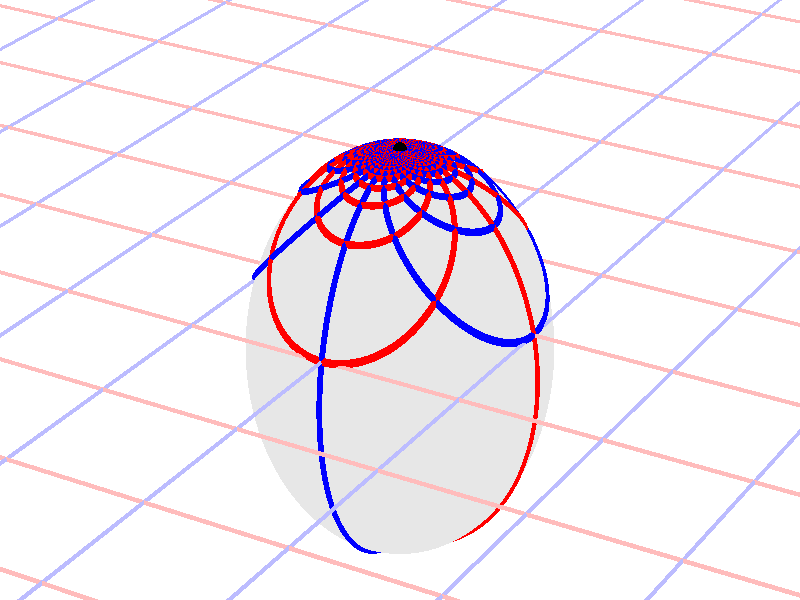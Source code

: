 #version 3.7;
global_settings{assumed_gamma 1.0}
camera{perspective location <16.275953626987476496879026, 9.396926207859083390872001, 6.840402866513374036117057> right <0.133333333333333331482962, -0.230940107675850353485814, -0.000000000000000000000000> up <-0.044429719908903583802662, -0.025651510749425152774217, 0.140953893117886280839102> direction <0.813797681349373802639491, 0.469846310392954158441370, 0.342020143325668712908083> sky <-0.296198132726023855010311, -0.171010071662834328698466, 0.939692620785908427905042> look_at <15.462155945638102139128023, 8.927079897466128954874875, 6.498382723187705600764730>}
light_source{<16.275953626987476496879026, 9.396926207859083390872001, 6.840402866513374036117057> rgb<1.0,1.0,1.0>}
background{rgb<1,1,1>}
union{object{sphere{<0.000000000000000000000000, 0.000000000000000000000000, -0.256745701156808836529422>,1.032433220631000958533718} pigment{rgbft<0.8,0.8,0.8,0.2,0.2>}}object{union{cylinder{<-50.000000000000000000000000, 50.000000000000000000000000, 0.000000000000000000000000>,<-50.000000000000000000000000, -50.000000000000000000000000, 0.000000000000000000000000>,0.010000000000000000208167}cylinder{<-49.000000000000000000000000, 50.000000000000000000000000, 0.000000000000000000000000>,<-49.000000000000000000000000, -50.000000000000000000000000, 0.000000000000000000000000>,0.010000000000000000208167}cylinder{<-48.000000000000000000000000, 50.000000000000000000000000, 0.000000000000000000000000>,<-48.000000000000000000000000, -50.000000000000000000000000, 0.000000000000000000000000>,0.010000000000000000208167}cylinder{<-47.000000000000000000000000, 50.000000000000000000000000, 0.000000000000000000000000>,<-47.000000000000000000000000, -50.000000000000000000000000, 0.000000000000000000000000>,0.010000000000000000208167}cylinder{<-46.000000000000000000000000, 50.000000000000000000000000, 0.000000000000000000000000>,<-46.000000000000000000000000, -50.000000000000000000000000, 0.000000000000000000000000>,0.010000000000000000208167}cylinder{<-45.000000000000000000000000, 50.000000000000000000000000, 0.000000000000000000000000>,<-45.000000000000000000000000, -50.000000000000000000000000, 0.000000000000000000000000>,0.010000000000000000208167}cylinder{<-44.000000000000000000000000, 50.000000000000000000000000, 0.000000000000000000000000>,<-44.000000000000000000000000, -50.000000000000000000000000, 0.000000000000000000000000>,0.010000000000000000208167}cylinder{<-43.000000000000000000000000, 50.000000000000000000000000, 0.000000000000000000000000>,<-43.000000000000000000000000, -50.000000000000000000000000, 0.000000000000000000000000>,0.010000000000000000208167}cylinder{<-42.000000000000000000000000, 50.000000000000000000000000, 0.000000000000000000000000>,<-42.000000000000000000000000, -50.000000000000000000000000, 0.000000000000000000000000>,0.010000000000000000208167}cylinder{<-41.000000000000000000000000, 50.000000000000000000000000, 0.000000000000000000000000>,<-41.000000000000000000000000, -50.000000000000000000000000, 0.000000000000000000000000>,0.010000000000000000208167}cylinder{<-40.000000000000000000000000, 50.000000000000000000000000, 0.000000000000000000000000>,<-40.000000000000000000000000, -50.000000000000000000000000, 0.000000000000000000000000>,0.010000000000000000208167}cylinder{<-39.000000000000000000000000, 50.000000000000000000000000, 0.000000000000000000000000>,<-39.000000000000000000000000, -50.000000000000000000000000, 0.000000000000000000000000>,0.010000000000000000208167}cylinder{<-38.000000000000000000000000, 50.000000000000000000000000, 0.000000000000000000000000>,<-38.000000000000000000000000, -50.000000000000000000000000, 0.000000000000000000000000>,0.010000000000000000208167}cylinder{<-37.000000000000000000000000, 50.000000000000000000000000, 0.000000000000000000000000>,<-37.000000000000000000000000, -50.000000000000000000000000, 0.000000000000000000000000>,0.010000000000000000208167}cylinder{<-36.000000000000000000000000, 50.000000000000000000000000, 0.000000000000000000000000>,<-36.000000000000000000000000, -50.000000000000000000000000, 0.000000000000000000000000>,0.010000000000000000208167}cylinder{<-35.000000000000000000000000, 50.000000000000000000000000, 0.000000000000000000000000>,<-35.000000000000000000000000, -50.000000000000000000000000, 0.000000000000000000000000>,0.010000000000000000208167}cylinder{<-34.000000000000000000000000, 50.000000000000000000000000, 0.000000000000000000000000>,<-34.000000000000000000000000, -50.000000000000000000000000, 0.000000000000000000000000>,0.010000000000000000208167}cylinder{<-33.000000000000000000000000, 50.000000000000000000000000, 0.000000000000000000000000>,<-33.000000000000000000000000, -50.000000000000000000000000, 0.000000000000000000000000>,0.010000000000000000208167}cylinder{<-32.000000000000000000000000, 50.000000000000000000000000, 0.000000000000000000000000>,<-32.000000000000000000000000, -50.000000000000000000000000, 0.000000000000000000000000>,0.010000000000000000208167}cylinder{<-31.000000000000000000000000, 50.000000000000000000000000, 0.000000000000000000000000>,<-31.000000000000000000000000, -50.000000000000000000000000, 0.000000000000000000000000>,0.010000000000000000208167}cylinder{<-30.000000000000000000000000, 50.000000000000000000000000, 0.000000000000000000000000>,<-30.000000000000000000000000, -50.000000000000000000000000, 0.000000000000000000000000>,0.010000000000000000208167}cylinder{<-29.000000000000000000000000, 50.000000000000000000000000, 0.000000000000000000000000>,<-29.000000000000000000000000, -50.000000000000000000000000, 0.000000000000000000000000>,0.010000000000000000208167}cylinder{<-28.000000000000000000000000, 50.000000000000000000000000, 0.000000000000000000000000>,<-28.000000000000000000000000, -50.000000000000000000000000, 0.000000000000000000000000>,0.010000000000000000208167}cylinder{<-27.000000000000000000000000, 50.000000000000000000000000, 0.000000000000000000000000>,<-27.000000000000000000000000, -50.000000000000000000000000, 0.000000000000000000000000>,0.010000000000000000208167}cylinder{<-26.000000000000000000000000, 50.000000000000000000000000, 0.000000000000000000000000>,<-26.000000000000000000000000, -50.000000000000000000000000, 0.000000000000000000000000>,0.010000000000000000208167}cylinder{<-25.000000000000000000000000, 50.000000000000000000000000, 0.000000000000000000000000>,<-25.000000000000000000000000, -50.000000000000000000000000, 0.000000000000000000000000>,0.010000000000000000208167}cylinder{<-24.000000000000000000000000, 50.000000000000000000000000, 0.000000000000000000000000>,<-24.000000000000000000000000, -50.000000000000000000000000, 0.000000000000000000000000>,0.010000000000000000208167}cylinder{<-23.000000000000000000000000, 50.000000000000000000000000, 0.000000000000000000000000>,<-23.000000000000000000000000, -50.000000000000000000000000, 0.000000000000000000000000>,0.010000000000000000208167}cylinder{<-22.000000000000000000000000, 50.000000000000000000000000, 0.000000000000000000000000>,<-22.000000000000000000000000, -50.000000000000000000000000, 0.000000000000000000000000>,0.010000000000000000208167}cylinder{<-21.000000000000000000000000, 50.000000000000000000000000, 0.000000000000000000000000>,<-21.000000000000000000000000, -50.000000000000000000000000, 0.000000000000000000000000>,0.010000000000000000208167}cylinder{<-20.000000000000000000000000, 50.000000000000000000000000, 0.000000000000000000000000>,<-20.000000000000000000000000, -50.000000000000000000000000, 0.000000000000000000000000>,0.010000000000000000208167}cylinder{<-19.000000000000000000000000, 50.000000000000000000000000, 0.000000000000000000000000>,<-19.000000000000000000000000, -50.000000000000000000000000, 0.000000000000000000000000>,0.010000000000000000208167}cylinder{<-18.000000000000000000000000, 50.000000000000000000000000, 0.000000000000000000000000>,<-18.000000000000000000000000, -50.000000000000000000000000, 0.000000000000000000000000>,0.010000000000000000208167}cylinder{<-17.000000000000000000000000, 50.000000000000000000000000, 0.000000000000000000000000>,<-17.000000000000000000000000, -50.000000000000000000000000, 0.000000000000000000000000>,0.010000000000000000208167}cylinder{<-16.000000000000000000000000, 50.000000000000000000000000, 0.000000000000000000000000>,<-16.000000000000000000000000, -50.000000000000000000000000, 0.000000000000000000000000>,0.010000000000000000208167}cylinder{<-15.000000000000000000000000, 50.000000000000000000000000, 0.000000000000000000000000>,<-15.000000000000000000000000, -50.000000000000000000000000, 0.000000000000000000000000>,0.010000000000000000208167}cylinder{<-14.000000000000000000000000, 50.000000000000000000000000, 0.000000000000000000000000>,<-14.000000000000000000000000, -50.000000000000000000000000, 0.000000000000000000000000>,0.010000000000000000208167}cylinder{<-13.000000000000000000000000, 50.000000000000000000000000, 0.000000000000000000000000>,<-13.000000000000000000000000, -50.000000000000000000000000, 0.000000000000000000000000>,0.010000000000000000208167}cylinder{<-12.000000000000000000000000, 50.000000000000000000000000, 0.000000000000000000000000>,<-12.000000000000000000000000, -50.000000000000000000000000, 0.000000000000000000000000>,0.010000000000000000208167}cylinder{<-11.000000000000000000000000, 50.000000000000000000000000, 0.000000000000000000000000>,<-11.000000000000000000000000, -50.000000000000000000000000, 0.000000000000000000000000>,0.010000000000000000208167}cylinder{<-10.000000000000000000000000, 50.000000000000000000000000, 0.000000000000000000000000>,<-10.000000000000000000000000, -50.000000000000000000000000, 0.000000000000000000000000>,0.010000000000000000208167}cylinder{<-9.000000000000000000000000, 50.000000000000000000000000, 0.000000000000000000000000>,<-9.000000000000000000000000, -50.000000000000000000000000, 0.000000000000000000000000>,0.010000000000000000208167}cylinder{<-8.000000000000000000000000, 50.000000000000000000000000, 0.000000000000000000000000>,<-8.000000000000000000000000, -50.000000000000000000000000, 0.000000000000000000000000>,0.010000000000000000208167}cylinder{<-7.000000000000000000000000, 50.000000000000000000000000, 0.000000000000000000000000>,<-7.000000000000000000000000, -50.000000000000000000000000, 0.000000000000000000000000>,0.010000000000000000208167}cylinder{<-6.000000000000000000000000, 50.000000000000000000000000, 0.000000000000000000000000>,<-6.000000000000000000000000, -50.000000000000000000000000, 0.000000000000000000000000>,0.010000000000000000208167}cylinder{<-5.000000000000000000000000, 50.000000000000000000000000, 0.000000000000000000000000>,<-5.000000000000000000000000, -50.000000000000000000000000, 0.000000000000000000000000>,0.010000000000000000208167}cylinder{<-4.000000000000000000000000, 50.000000000000000000000000, 0.000000000000000000000000>,<-4.000000000000000000000000, -50.000000000000000000000000, 0.000000000000000000000000>,0.010000000000000000208167}cylinder{<-3.000000000000000000000000, 50.000000000000000000000000, 0.000000000000000000000000>,<-3.000000000000000000000000, -50.000000000000000000000000, 0.000000000000000000000000>,0.010000000000000000208167}cylinder{<-2.000000000000000000000000, 50.000000000000000000000000, 0.000000000000000000000000>,<-2.000000000000000000000000, -50.000000000000000000000000, 0.000000000000000000000000>,0.010000000000000000208167}cylinder{<-1.000000000000000000000000, 50.000000000000000000000000, 0.000000000000000000000000>,<-1.000000000000000000000000, -50.000000000000000000000000, 0.000000000000000000000000>,0.010000000000000000208167}cylinder{<0.000000000000000000000000, 50.000000000000000000000000, 0.000000000000000000000000>,<0.000000000000000000000000, -50.000000000000000000000000, 0.000000000000000000000000>,0.010000000000000000208167}cylinder{<1.000000000000000000000000, 50.000000000000000000000000, 0.000000000000000000000000>,<1.000000000000000000000000, -50.000000000000000000000000, 0.000000000000000000000000>,0.010000000000000000208167}cylinder{<2.000000000000000000000000, 50.000000000000000000000000, 0.000000000000000000000000>,<2.000000000000000000000000, -50.000000000000000000000000, 0.000000000000000000000000>,0.010000000000000000208167}cylinder{<3.000000000000000000000000, 50.000000000000000000000000, 0.000000000000000000000000>,<3.000000000000000000000000, -50.000000000000000000000000, 0.000000000000000000000000>,0.010000000000000000208167}cylinder{<4.000000000000000000000000, 50.000000000000000000000000, 0.000000000000000000000000>,<4.000000000000000000000000, -50.000000000000000000000000, 0.000000000000000000000000>,0.010000000000000000208167}cylinder{<5.000000000000000000000000, 50.000000000000000000000000, 0.000000000000000000000000>,<5.000000000000000000000000, -50.000000000000000000000000, 0.000000000000000000000000>,0.010000000000000000208167}cylinder{<6.000000000000000000000000, 50.000000000000000000000000, 0.000000000000000000000000>,<6.000000000000000000000000, -50.000000000000000000000000, 0.000000000000000000000000>,0.010000000000000000208167}cylinder{<7.000000000000000000000000, 50.000000000000000000000000, 0.000000000000000000000000>,<7.000000000000000000000000, -50.000000000000000000000000, 0.000000000000000000000000>,0.010000000000000000208167}cylinder{<8.000000000000000000000000, 50.000000000000000000000000, 0.000000000000000000000000>,<8.000000000000000000000000, -50.000000000000000000000000, 0.000000000000000000000000>,0.010000000000000000208167}cylinder{<9.000000000000000000000000, 50.000000000000000000000000, 0.000000000000000000000000>,<9.000000000000000000000000, -50.000000000000000000000000, 0.000000000000000000000000>,0.010000000000000000208167}cylinder{<10.000000000000000000000000, 50.000000000000000000000000, 0.000000000000000000000000>,<10.000000000000000000000000, -50.000000000000000000000000, 0.000000000000000000000000>,0.010000000000000000208167}cylinder{<11.000000000000000000000000, 50.000000000000000000000000, 0.000000000000000000000000>,<11.000000000000000000000000, -50.000000000000000000000000, 0.000000000000000000000000>,0.010000000000000000208167}cylinder{<12.000000000000000000000000, 50.000000000000000000000000, 0.000000000000000000000000>,<12.000000000000000000000000, -50.000000000000000000000000, 0.000000000000000000000000>,0.010000000000000000208167}cylinder{<13.000000000000000000000000, 50.000000000000000000000000, 0.000000000000000000000000>,<13.000000000000000000000000, -50.000000000000000000000000, 0.000000000000000000000000>,0.010000000000000000208167}cylinder{<14.000000000000000000000000, 50.000000000000000000000000, 0.000000000000000000000000>,<14.000000000000000000000000, -50.000000000000000000000000, 0.000000000000000000000000>,0.010000000000000000208167}cylinder{<15.000000000000000000000000, 50.000000000000000000000000, 0.000000000000000000000000>,<15.000000000000000000000000, -50.000000000000000000000000, 0.000000000000000000000000>,0.010000000000000000208167}cylinder{<16.000000000000000000000000, 50.000000000000000000000000, 0.000000000000000000000000>,<16.000000000000000000000000, -50.000000000000000000000000, 0.000000000000000000000000>,0.010000000000000000208167}cylinder{<17.000000000000000000000000, 50.000000000000000000000000, 0.000000000000000000000000>,<17.000000000000000000000000, -50.000000000000000000000000, 0.000000000000000000000000>,0.010000000000000000208167}cylinder{<18.000000000000000000000000, 50.000000000000000000000000, 0.000000000000000000000000>,<18.000000000000000000000000, -50.000000000000000000000000, 0.000000000000000000000000>,0.010000000000000000208167}cylinder{<19.000000000000000000000000, 50.000000000000000000000000, 0.000000000000000000000000>,<19.000000000000000000000000, -50.000000000000000000000000, 0.000000000000000000000000>,0.010000000000000000208167}cylinder{<20.000000000000000000000000, 50.000000000000000000000000, 0.000000000000000000000000>,<20.000000000000000000000000, -50.000000000000000000000000, 0.000000000000000000000000>,0.010000000000000000208167}cylinder{<21.000000000000000000000000, 50.000000000000000000000000, 0.000000000000000000000000>,<21.000000000000000000000000, -50.000000000000000000000000, 0.000000000000000000000000>,0.010000000000000000208167}cylinder{<22.000000000000000000000000, 50.000000000000000000000000, 0.000000000000000000000000>,<22.000000000000000000000000, -50.000000000000000000000000, 0.000000000000000000000000>,0.010000000000000000208167}cylinder{<23.000000000000000000000000, 50.000000000000000000000000, 0.000000000000000000000000>,<23.000000000000000000000000, -50.000000000000000000000000, 0.000000000000000000000000>,0.010000000000000000208167}cylinder{<24.000000000000000000000000, 50.000000000000000000000000, 0.000000000000000000000000>,<24.000000000000000000000000, -50.000000000000000000000000, 0.000000000000000000000000>,0.010000000000000000208167}cylinder{<25.000000000000000000000000, 50.000000000000000000000000, 0.000000000000000000000000>,<25.000000000000000000000000, -50.000000000000000000000000, 0.000000000000000000000000>,0.010000000000000000208167}cylinder{<26.000000000000000000000000, 50.000000000000000000000000, 0.000000000000000000000000>,<26.000000000000000000000000, -50.000000000000000000000000, 0.000000000000000000000000>,0.010000000000000000208167}cylinder{<27.000000000000000000000000, 50.000000000000000000000000, 0.000000000000000000000000>,<27.000000000000000000000000, -50.000000000000000000000000, 0.000000000000000000000000>,0.010000000000000000208167}cylinder{<28.000000000000000000000000, 50.000000000000000000000000, 0.000000000000000000000000>,<28.000000000000000000000000, -50.000000000000000000000000, 0.000000000000000000000000>,0.010000000000000000208167}cylinder{<29.000000000000000000000000, 50.000000000000000000000000, 0.000000000000000000000000>,<29.000000000000000000000000, -50.000000000000000000000000, 0.000000000000000000000000>,0.010000000000000000208167}cylinder{<30.000000000000000000000000, 50.000000000000000000000000, 0.000000000000000000000000>,<30.000000000000000000000000, -50.000000000000000000000000, 0.000000000000000000000000>,0.010000000000000000208167}cylinder{<31.000000000000000000000000, 50.000000000000000000000000, 0.000000000000000000000000>,<31.000000000000000000000000, -50.000000000000000000000000, 0.000000000000000000000000>,0.010000000000000000208167}cylinder{<32.000000000000000000000000, 50.000000000000000000000000, 0.000000000000000000000000>,<32.000000000000000000000000, -50.000000000000000000000000, 0.000000000000000000000000>,0.010000000000000000208167}cylinder{<33.000000000000000000000000, 50.000000000000000000000000, 0.000000000000000000000000>,<33.000000000000000000000000, -50.000000000000000000000000, 0.000000000000000000000000>,0.010000000000000000208167}cylinder{<34.000000000000000000000000, 50.000000000000000000000000, 0.000000000000000000000000>,<34.000000000000000000000000, -50.000000000000000000000000, 0.000000000000000000000000>,0.010000000000000000208167}cylinder{<35.000000000000000000000000, 50.000000000000000000000000, 0.000000000000000000000000>,<35.000000000000000000000000, -50.000000000000000000000000, 0.000000000000000000000000>,0.010000000000000000208167}cylinder{<36.000000000000000000000000, 50.000000000000000000000000, 0.000000000000000000000000>,<36.000000000000000000000000, -50.000000000000000000000000, 0.000000000000000000000000>,0.010000000000000000208167}cylinder{<37.000000000000000000000000, 50.000000000000000000000000, 0.000000000000000000000000>,<37.000000000000000000000000, -50.000000000000000000000000, 0.000000000000000000000000>,0.010000000000000000208167}cylinder{<38.000000000000000000000000, 50.000000000000000000000000, 0.000000000000000000000000>,<38.000000000000000000000000, -50.000000000000000000000000, 0.000000000000000000000000>,0.010000000000000000208167}cylinder{<39.000000000000000000000000, 50.000000000000000000000000, 0.000000000000000000000000>,<39.000000000000000000000000, -50.000000000000000000000000, 0.000000000000000000000000>,0.010000000000000000208167}cylinder{<40.000000000000000000000000, 50.000000000000000000000000, 0.000000000000000000000000>,<40.000000000000000000000000, -50.000000000000000000000000, 0.000000000000000000000000>,0.010000000000000000208167}cylinder{<41.000000000000000000000000, 50.000000000000000000000000, 0.000000000000000000000000>,<41.000000000000000000000000, -50.000000000000000000000000, 0.000000000000000000000000>,0.010000000000000000208167}cylinder{<42.000000000000000000000000, 50.000000000000000000000000, 0.000000000000000000000000>,<42.000000000000000000000000, -50.000000000000000000000000, 0.000000000000000000000000>,0.010000000000000000208167}cylinder{<43.000000000000000000000000, 50.000000000000000000000000, 0.000000000000000000000000>,<43.000000000000000000000000, -50.000000000000000000000000, 0.000000000000000000000000>,0.010000000000000000208167}cylinder{<44.000000000000000000000000, 50.000000000000000000000000, 0.000000000000000000000000>,<44.000000000000000000000000, -50.000000000000000000000000, 0.000000000000000000000000>,0.010000000000000000208167}cylinder{<45.000000000000000000000000, 50.000000000000000000000000, 0.000000000000000000000000>,<45.000000000000000000000000, -50.000000000000000000000000, 0.000000000000000000000000>,0.010000000000000000208167}cylinder{<46.000000000000000000000000, 50.000000000000000000000000, 0.000000000000000000000000>,<46.000000000000000000000000, -50.000000000000000000000000, 0.000000000000000000000000>,0.010000000000000000208167}cylinder{<47.000000000000000000000000, 50.000000000000000000000000, 0.000000000000000000000000>,<47.000000000000000000000000, -50.000000000000000000000000, 0.000000000000000000000000>,0.010000000000000000208167}cylinder{<48.000000000000000000000000, 50.000000000000000000000000, 0.000000000000000000000000>,<48.000000000000000000000000, -50.000000000000000000000000, 0.000000000000000000000000>,0.010000000000000000208167}cylinder{<49.000000000000000000000000, 50.000000000000000000000000, 0.000000000000000000000000>,<49.000000000000000000000000, -50.000000000000000000000000, 0.000000000000000000000000>,0.010000000000000000208167}cylinder{<50.000000000000000000000000, 50.000000000000000000000000, 0.000000000000000000000000>,<50.000000000000000000000000, -50.000000000000000000000000, 0.000000000000000000000000>,0.010000000000000000208167}} pigment{rgb<1.0,0.5,0.5>}}object{union{cylinder{<50.000000000000000000000000, -50.000000000000000000000000, 0.000000000000000000000000>,<-50.000000000000000000000000, -50.000000000000000000000000, 0.000000000000000000000000>,0.010000000000000000208167}cylinder{<50.000000000000000000000000, -49.000000000000000000000000, 0.000000000000000000000000>,<-50.000000000000000000000000, -49.000000000000000000000000, 0.000000000000000000000000>,0.010000000000000000208167}cylinder{<50.000000000000000000000000, -48.000000000000000000000000, 0.000000000000000000000000>,<-50.000000000000000000000000, -48.000000000000000000000000, 0.000000000000000000000000>,0.010000000000000000208167}cylinder{<50.000000000000000000000000, -47.000000000000000000000000, 0.000000000000000000000000>,<-50.000000000000000000000000, -47.000000000000000000000000, 0.000000000000000000000000>,0.010000000000000000208167}cylinder{<50.000000000000000000000000, -46.000000000000000000000000, 0.000000000000000000000000>,<-50.000000000000000000000000, -46.000000000000000000000000, 0.000000000000000000000000>,0.010000000000000000208167}cylinder{<50.000000000000000000000000, -45.000000000000000000000000, 0.000000000000000000000000>,<-50.000000000000000000000000, -45.000000000000000000000000, 0.000000000000000000000000>,0.010000000000000000208167}cylinder{<50.000000000000000000000000, -44.000000000000000000000000, 0.000000000000000000000000>,<-50.000000000000000000000000, -44.000000000000000000000000, 0.000000000000000000000000>,0.010000000000000000208167}cylinder{<50.000000000000000000000000, -43.000000000000000000000000, 0.000000000000000000000000>,<-50.000000000000000000000000, -43.000000000000000000000000, 0.000000000000000000000000>,0.010000000000000000208167}cylinder{<50.000000000000000000000000, -42.000000000000000000000000, 0.000000000000000000000000>,<-50.000000000000000000000000, -42.000000000000000000000000, 0.000000000000000000000000>,0.010000000000000000208167}cylinder{<50.000000000000000000000000, -41.000000000000000000000000, 0.000000000000000000000000>,<-50.000000000000000000000000, -41.000000000000000000000000, 0.000000000000000000000000>,0.010000000000000000208167}cylinder{<50.000000000000000000000000, -40.000000000000000000000000, 0.000000000000000000000000>,<-50.000000000000000000000000, -40.000000000000000000000000, 0.000000000000000000000000>,0.010000000000000000208167}cylinder{<50.000000000000000000000000, -39.000000000000000000000000, 0.000000000000000000000000>,<-50.000000000000000000000000, -39.000000000000000000000000, 0.000000000000000000000000>,0.010000000000000000208167}cylinder{<50.000000000000000000000000, -38.000000000000000000000000, 0.000000000000000000000000>,<-50.000000000000000000000000, -38.000000000000000000000000, 0.000000000000000000000000>,0.010000000000000000208167}cylinder{<50.000000000000000000000000, -37.000000000000000000000000, 0.000000000000000000000000>,<-50.000000000000000000000000, -37.000000000000000000000000, 0.000000000000000000000000>,0.010000000000000000208167}cylinder{<50.000000000000000000000000, -36.000000000000000000000000, 0.000000000000000000000000>,<-50.000000000000000000000000, -36.000000000000000000000000, 0.000000000000000000000000>,0.010000000000000000208167}cylinder{<50.000000000000000000000000, -35.000000000000000000000000, 0.000000000000000000000000>,<-50.000000000000000000000000, -35.000000000000000000000000, 0.000000000000000000000000>,0.010000000000000000208167}cylinder{<50.000000000000000000000000, -34.000000000000000000000000, 0.000000000000000000000000>,<-50.000000000000000000000000, -34.000000000000000000000000, 0.000000000000000000000000>,0.010000000000000000208167}cylinder{<50.000000000000000000000000, -33.000000000000000000000000, 0.000000000000000000000000>,<-50.000000000000000000000000, -33.000000000000000000000000, 0.000000000000000000000000>,0.010000000000000000208167}cylinder{<50.000000000000000000000000, -32.000000000000000000000000, 0.000000000000000000000000>,<-50.000000000000000000000000, -32.000000000000000000000000, 0.000000000000000000000000>,0.010000000000000000208167}cylinder{<50.000000000000000000000000, -31.000000000000000000000000, 0.000000000000000000000000>,<-50.000000000000000000000000, -31.000000000000000000000000, 0.000000000000000000000000>,0.010000000000000000208167}cylinder{<50.000000000000000000000000, -30.000000000000000000000000, 0.000000000000000000000000>,<-50.000000000000000000000000, -30.000000000000000000000000, 0.000000000000000000000000>,0.010000000000000000208167}cylinder{<50.000000000000000000000000, -29.000000000000000000000000, 0.000000000000000000000000>,<-50.000000000000000000000000, -29.000000000000000000000000, 0.000000000000000000000000>,0.010000000000000000208167}cylinder{<50.000000000000000000000000, -28.000000000000000000000000, 0.000000000000000000000000>,<-50.000000000000000000000000, -28.000000000000000000000000, 0.000000000000000000000000>,0.010000000000000000208167}cylinder{<50.000000000000000000000000, -27.000000000000000000000000, 0.000000000000000000000000>,<-50.000000000000000000000000, -27.000000000000000000000000, 0.000000000000000000000000>,0.010000000000000000208167}cylinder{<50.000000000000000000000000, -26.000000000000000000000000, 0.000000000000000000000000>,<-50.000000000000000000000000, -26.000000000000000000000000, 0.000000000000000000000000>,0.010000000000000000208167}cylinder{<50.000000000000000000000000, -25.000000000000000000000000, 0.000000000000000000000000>,<-50.000000000000000000000000, -25.000000000000000000000000, 0.000000000000000000000000>,0.010000000000000000208167}cylinder{<50.000000000000000000000000, -24.000000000000000000000000, 0.000000000000000000000000>,<-50.000000000000000000000000, -24.000000000000000000000000, 0.000000000000000000000000>,0.010000000000000000208167}cylinder{<50.000000000000000000000000, -23.000000000000000000000000, 0.000000000000000000000000>,<-50.000000000000000000000000, -23.000000000000000000000000, 0.000000000000000000000000>,0.010000000000000000208167}cylinder{<50.000000000000000000000000, -22.000000000000000000000000, 0.000000000000000000000000>,<-50.000000000000000000000000, -22.000000000000000000000000, 0.000000000000000000000000>,0.010000000000000000208167}cylinder{<50.000000000000000000000000, -21.000000000000000000000000, 0.000000000000000000000000>,<-50.000000000000000000000000, -21.000000000000000000000000, 0.000000000000000000000000>,0.010000000000000000208167}cylinder{<50.000000000000000000000000, -20.000000000000000000000000, 0.000000000000000000000000>,<-50.000000000000000000000000, -20.000000000000000000000000, 0.000000000000000000000000>,0.010000000000000000208167}cylinder{<50.000000000000000000000000, -19.000000000000000000000000, 0.000000000000000000000000>,<-50.000000000000000000000000, -19.000000000000000000000000, 0.000000000000000000000000>,0.010000000000000000208167}cylinder{<50.000000000000000000000000, -18.000000000000000000000000, 0.000000000000000000000000>,<-50.000000000000000000000000, -18.000000000000000000000000, 0.000000000000000000000000>,0.010000000000000000208167}cylinder{<50.000000000000000000000000, -17.000000000000000000000000, 0.000000000000000000000000>,<-50.000000000000000000000000, -17.000000000000000000000000, 0.000000000000000000000000>,0.010000000000000000208167}cylinder{<50.000000000000000000000000, -16.000000000000000000000000, 0.000000000000000000000000>,<-50.000000000000000000000000, -16.000000000000000000000000, 0.000000000000000000000000>,0.010000000000000000208167}cylinder{<50.000000000000000000000000, -15.000000000000000000000000, 0.000000000000000000000000>,<-50.000000000000000000000000, -15.000000000000000000000000, 0.000000000000000000000000>,0.010000000000000000208167}cylinder{<50.000000000000000000000000, -14.000000000000000000000000, 0.000000000000000000000000>,<-50.000000000000000000000000, -14.000000000000000000000000, 0.000000000000000000000000>,0.010000000000000000208167}cylinder{<50.000000000000000000000000, -13.000000000000000000000000, 0.000000000000000000000000>,<-50.000000000000000000000000, -13.000000000000000000000000, 0.000000000000000000000000>,0.010000000000000000208167}cylinder{<50.000000000000000000000000, -12.000000000000000000000000, 0.000000000000000000000000>,<-50.000000000000000000000000, -12.000000000000000000000000, 0.000000000000000000000000>,0.010000000000000000208167}cylinder{<50.000000000000000000000000, -11.000000000000000000000000, 0.000000000000000000000000>,<-50.000000000000000000000000, -11.000000000000000000000000, 0.000000000000000000000000>,0.010000000000000000208167}cylinder{<50.000000000000000000000000, -10.000000000000000000000000, 0.000000000000000000000000>,<-50.000000000000000000000000, -10.000000000000000000000000, 0.000000000000000000000000>,0.010000000000000000208167}cylinder{<50.000000000000000000000000, -9.000000000000000000000000, 0.000000000000000000000000>,<-50.000000000000000000000000, -9.000000000000000000000000, 0.000000000000000000000000>,0.010000000000000000208167}cylinder{<50.000000000000000000000000, -8.000000000000000000000000, 0.000000000000000000000000>,<-50.000000000000000000000000, -8.000000000000000000000000, 0.000000000000000000000000>,0.010000000000000000208167}cylinder{<50.000000000000000000000000, -7.000000000000000000000000, 0.000000000000000000000000>,<-50.000000000000000000000000, -7.000000000000000000000000, 0.000000000000000000000000>,0.010000000000000000208167}cylinder{<50.000000000000000000000000, -6.000000000000000000000000, 0.000000000000000000000000>,<-50.000000000000000000000000, -6.000000000000000000000000, 0.000000000000000000000000>,0.010000000000000000208167}cylinder{<50.000000000000000000000000, -5.000000000000000000000000, 0.000000000000000000000000>,<-50.000000000000000000000000, -5.000000000000000000000000, 0.000000000000000000000000>,0.010000000000000000208167}cylinder{<50.000000000000000000000000, -4.000000000000000000000000, 0.000000000000000000000000>,<-50.000000000000000000000000, -4.000000000000000000000000, 0.000000000000000000000000>,0.010000000000000000208167}cylinder{<50.000000000000000000000000, -3.000000000000000000000000, 0.000000000000000000000000>,<-50.000000000000000000000000, -3.000000000000000000000000, 0.000000000000000000000000>,0.010000000000000000208167}cylinder{<50.000000000000000000000000, -2.000000000000000000000000, 0.000000000000000000000000>,<-50.000000000000000000000000, -2.000000000000000000000000, 0.000000000000000000000000>,0.010000000000000000208167}cylinder{<50.000000000000000000000000, -1.000000000000000000000000, 0.000000000000000000000000>,<-50.000000000000000000000000, -1.000000000000000000000000, 0.000000000000000000000000>,0.010000000000000000208167}cylinder{<50.000000000000000000000000, 0.000000000000000000000000, 0.000000000000000000000000>,<-50.000000000000000000000000, 0.000000000000000000000000, 0.000000000000000000000000>,0.010000000000000000208167}cylinder{<50.000000000000000000000000, 1.000000000000000000000000, 0.000000000000000000000000>,<-50.000000000000000000000000, 1.000000000000000000000000, 0.000000000000000000000000>,0.010000000000000000208167}cylinder{<50.000000000000000000000000, 2.000000000000000000000000, 0.000000000000000000000000>,<-50.000000000000000000000000, 2.000000000000000000000000, 0.000000000000000000000000>,0.010000000000000000208167}cylinder{<50.000000000000000000000000, 3.000000000000000000000000, 0.000000000000000000000000>,<-50.000000000000000000000000, 3.000000000000000000000000, 0.000000000000000000000000>,0.010000000000000000208167}cylinder{<50.000000000000000000000000, 4.000000000000000000000000, 0.000000000000000000000000>,<-50.000000000000000000000000, 4.000000000000000000000000, 0.000000000000000000000000>,0.010000000000000000208167}cylinder{<50.000000000000000000000000, 5.000000000000000000000000, 0.000000000000000000000000>,<-50.000000000000000000000000, 5.000000000000000000000000, 0.000000000000000000000000>,0.010000000000000000208167}cylinder{<50.000000000000000000000000, 6.000000000000000000000000, 0.000000000000000000000000>,<-50.000000000000000000000000, 6.000000000000000000000000, 0.000000000000000000000000>,0.010000000000000000208167}cylinder{<50.000000000000000000000000, 7.000000000000000000000000, 0.000000000000000000000000>,<-50.000000000000000000000000, 7.000000000000000000000000, 0.000000000000000000000000>,0.010000000000000000208167}cylinder{<50.000000000000000000000000, 8.000000000000000000000000, 0.000000000000000000000000>,<-50.000000000000000000000000, 8.000000000000000000000000, 0.000000000000000000000000>,0.010000000000000000208167}cylinder{<50.000000000000000000000000, 9.000000000000000000000000, 0.000000000000000000000000>,<-50.000000000000000000000000, 9.000000000000000000000000, 0.000000000000000000000000>,0.010000000000000000208167}cylinder{<50.000000000000000000000000, 10.000000000000000000000000, 0.000000000000000000000000>,<-50.000000000000000000000000, 10.000000000000000000000000, 0.000000000000000000000000>,0.010000000000000000208167}cylinder{<50.000000000000000000000000, 11.000000000000000000000000, 0.000000000000000000000000>,<-50.000000000000000000000000, 11.000000000000000000000000, 0.000000000000000000000000>,0.010000000000000000208167}cylinder{<50.000000000000000000000000, 12.000000000000000000000000, 0.000000000000000000000000>,<-50.000000000000000000000000, 12.000000000000000000000000, 0.000000000000000000000000>,0.010000000000000000208167}cylinder{<50.000000000000000000000000, 13.000000000000000000000000, 0.000000000000000000000000>,<-50.000000000000000000000000, 13.000000000000000000000000, 0.000000000000000000000000>,0.010000000000000000208167}cylinder{<50.000000000000000000000000, 14.000000000000000000000000, 0.000000000000000000000000>,<-50.000000000000000000000000, 14.000000000000000000000000, 0.000000000000000000000000>,0.010000000000000000208167}cylinder{<50.000000000000000000000000, 15.000000000000000000000000, 0.000000000000000000000000>,<-50.000000000000000000000000, 15.000000000000000000000000, 0.000000000000000000000000>,0.010000000000000000208167}cylinder{<50.000000000000000000000000, 16.000000000000000000000000, 0.000000000000000000000000>,<-50.000000000000000000000000, 16.000000000000000000000000, 0.000000000000000000000000>,0.010000000000000000208167}cylinder{<50.000000000000000000000000, 17.000000000000000000000000, 0.000000000000000000000000>,<-50.000000000000000000000000, 17.000000000000000000000000, 0.000000000000000000000000>,0.010000000000000000208167}cylinder{<50.000000000000000000000000, 18.000000000000000000000000, 0.000000000000000000000000>,<-50.000000000000000000000000, 18.000000000000000000000000, 0.000000000000000000000000>,0.010000000000000000208167}cylinder{<50.000000000000000000000000, 19.000000000000000000000000, 0.000000000000000000000000>,<-50.000000000000000000000000, 19.000000000000000000000000, 0.000000000000000000000000>,0.010000000000000000208167}cylinder{<50.000000000000000000000000, 20.000000000000000000000000, 0.000000000000000000000000>,<-50.000000000000000000000000, 20.000000000000000000000000, 0.000000000000000000000000>,0.010000000000000000208167}cylinder{<50.000000000000000000000000, 21.000000000000000000000000, 0.000000000000000000000000>,<-50.000000000000000000000000, 21.000000000000000000000000, 0.000000000000000000000000>,0.010000000000000000208167}cylinder{<50.000000000000000000000000, 22.000000000000000000000000, 0.000000000000000000000000>,<-50.000000000000000000000000, 22.000000000000000000000000, 0.000000000000000000000000>,0.010000000000000000208167}cylinder{<50.000000000000000000000000, 23.000000000000000000000000, 0.000000000000000000000000>,<-50.000000000000000000000000, 23.000000000000000000000000, 0.000000000000000000000000>,0.010000000000000000208167}cylinder{<50.000000000000000000000000, 24.000000000000000000000000, 0.000000000000000000000000>,<-50.000000000000000000000000, 24.000000000000000000000000, 0.000000000000000000000000>,0.010000000000000000208167}cylinder{<50.000000000000000000000000, 25.000000000000000000000000, 0.000000000000000000000000>,<-50.000000000000000000000000, 25.000000000000000000000000, 0.000000000000000000000000>,0.010000000000000000208167}cylinder{<50.000000000000000000000000, 26.000000000000000000000000, 0.000000000000000000000000>,<-50.000000000000000000000000, 26.000000000000000000000000, 0.000000000000000000000000>,0.010000000000000000208167}cylinder{<50.000000000000000000000000, 27.000000000000000000000000, 0.000000000000000000000000>,<-50.000000000000000000000000, 27.000000000000000000000000, 0.000000000000000000000000>,0.010000000000000000208167}cylinder{<50.000000000000000000000000, 28.000000000000000000000000, 0.000000000000000000000000>,<-50.000000000000000000000000, 28.000000000000000000000000, 0.000000000000000000000000>,0.010000000000000000208167}cylinder{<50.000000000000000000000000, 29.000000000000000000000000, 0.000000000000000000000000>,<-50.000000000000000000000000, 29.000000000000000000000000, 0.000000000000000000000000>,0.010000000000000000208167}cylinder{<50.000000000000000000000000, 30.000000000000000000000000, 0.000000000000000000000000>,<-50.000000000000000000000000, 30.000000000000000000000000, 0.000000000000000000000000>,0.010000000000000000208167}cylinder{<50.000000000000000000000000, 31.000000000000000000000000, 0.000000000000000000000000>,<-50.000000000000000000000000, 31.000000000000000000000000, 0.000000000000000000000000>,0.010000000000000000208167}cylinder{<50.000000000000000000000000, 32.000000000000000000000000, 0.000000000000000000000000>,<-50.000000000000000000000000, 32.000000000000000000000000, 0.000000000000000000000000>,0.010000000000000000208167}cylinder{<50.000000000000000000000000, 33.000000000000000000000000, 0.000000000000000000000000>,<-50.000000000000000000000000, 33.000000000000000000000000, 0.000000000000000000000000>,0.010000000000000000208167}cylinder{<50.000000000000000000000000, 34.000000000000000000000000, 0.000000000000000000000000>,<-50.000000000000000000000000, 34.000000000000000000000000, 0.000000000000000000000000>,0.010000000000000000208167}cylinder{<50.000000000000000000000000, 35.000000000000000000000000, 0.000000000000000000000000>,<-50.000000000000000000000000, 35.000000000000000000000000, 0.000000000000000000000000>,0.010000000000000000208167}cylinder{<50.000000000000000000000000, 36.000000000000000000000000, 0.000000000000000000000000>,<-50.000000000000000000000000, 36.000000000000000000000000, 0.000000000000000000000000>,0.010000000000000000208167}cylinder{<50.000000000000000000000000, 37.000000000000000000000000, 0.000000000000000000000000>,<-50.000000000000000000000000, 37.000000000000000000000000, 0.000000000000000000000000>,0.010000000000000000208167}cylinder{<50.000000000000000000000000, 38.000000000000000000000000, 0.000000000000000000000000>,<-50.000000000000000000000000, 38.000000000000000000000000, 0.000000000000000000000000>,0.010000000000000000208167}cylinder{<50.000000000000000000000000, 39.000000000000000000000000, 0.000000000000000000000000>,<-50.000000000000000000000000, 39.000000000000000000000000, 0.000000000000000000000000>,0.010000000000000000208167}cylinder{<50.000000000000000000000000, 40.000000000000000000000000, 0.000000000000000000000000>,<-50.000000000000000000000000, 40.000000000000000000000000, 0.000000000000000000000000>,0.010000000000000000208167}cylinder{<50.000000000000000000000000, 41.000000000000000000000000, 0.000000000000000000000000>,<-50.000000000000000000000000, 41.000000000000000000000000, 0.000000000000000000000000>,0.010000000000000000208167}cylinder{<50.000000000000000000000000, 42.000000000000000000000000, 0.000000000000000000000000>,<-50.000000000000000000000000, 42.000000000000000000000000, 0.000000000000000000000000>,0.010000000000000000208167}cylinder{<50.000000000000000000000000, 43.000000000000000000000000, 0.000000000000000000000000>,<-50.000000000000000000000000, 43.000000000000000000000000, 0.000000000000000000000000>,0.010000000000000000208167}cylinder{<50.000000000000000000000000, 44.000000000000000000000000, 0.000000000000000000000000>,<-50.000000000000000000000000, 44.000000000000000000000000, 0.000000000000000000000000>,0.010000000000000000208167}cylinder{<50.000000000000000000000000, 45.000000000000000000000000, 0.000000000000000000000000>,<-50.000000000000000000000000, 45.000000000000000000000000, 0.000000000000000000000000>,0.010000000000000000208167}cylinder{<50.000000000000000000000000, 46.000000000000000000000000, 0.000000000000000000000000>,<-50.000000000000000000000000, 46.000000000000000000000000, 0.000000000000000000000000>,0.010000000000000000208167}cylinder{<50.000000000000000000000000, 47.000000000000000000000000, 0.000000000000000000000000>,<-50.000000000000000000000000, 47.000000000000000000000000, 0.000000000000000000000000>,0.010000000000000000208167}cylinder{<50.000000000000000000000000, 48.000000000000000000000000, 0.000000000000000000000000>,<-50.000000000000000000000000, 48.000000000000000000000000, 0.000000000000000000000000>,0.010000000000000000208167}cylinder{<50.000000000000000000000000, 49.000000000000000000000000, 0.000000000000000000000000>,<-50.000000000000000000000000, 49.000000000000000000000000, 0.000000000000000000000000>,0.010000000000000000208167}cylinder{<50.000000000000000000000000, 50.000000000000000000000000, 0.000000000000000000000000>,<-50.000000000000000000000000, 50.000000000000000000000000, 0.000000000000000000000000>,0.010000000000000000208167}} pigment{rgb<0.5,0.5,1.0>}}sphere{<0.000000000000000000000000, 0.000000000000000000000000, 0.775687519474192344048902>,0.050000000000000002775558}object{union{object{torus{0.016014984179841932482313,0.020000000000000000416334} matrix <0.999879683491984971865918, -0.000000000000000000000000, 0.015511883830407286952169, 0.015511883830407286952169, 0.000000000000000000000000, -0.999879683491984971865918, 0.000000000000000000000000, 1.000000000000000000000000, 0.000000000000000000000000, -0.016013057312877276849861, 0.000000000000000000000000, 0.775439096899985025324042>}object{torus{0.016341739525573564795202,0.020000000000000000416334} matrix <0.999874723435264400883682, -0.000000000000000000000000, 0.015828374371797258868266, 0.015828374371797258868266, 0.000000000000000000000000, -0.999874723435264400883682, 0.000000000000000000000000, 1.000000000000000000000000, 0.000000000000000000000000, -0.016339692288581116746959, 0.000000000000000000000000, 0.775428856303354008261408>}object{torus{0.016682104452830585211709,0.020000000000000000416334} matrix <0.999869450237665713387969, -0.000000000000000000000000, 0.016158046955878278133634, 0.016158046955878278133634, 0.000000000000000000000000, -0.999869450237665713387969, 0.000000000000000000000000, 1.000000000000000000000000, 0.000000000000000000000000, -0.016679926608067281723624, 0.000000000000000000000000, 0.775417969247197191862142>}object{torus{0.017036947199590535273472,0.020000000000000000416334} matrix <0.999863836976271902479141, -0.000000000000000000000000, 0.016501742546991347848628, 0.016501742546991347848628, 0.000000000000000000000000, -0.999863836976271902479141, 0.000000000000000000000000, 1.000000000000000000000000, 0.000000000000000000000000, -0.017034627397339279636368, 0.000000000000000000000000, 0.775406380157935837260652>}object{torus{0.017407211451268896074129,0.020000000000000000416334} matrix <0.999857853771566773559698, -0.000000000000000000000000, 0.016860375183146238120546, 0.016860375183146238120546, 0.000000000000000000000000, -0.999857853771566773559698, 0.000000000000000000000000, 1.000000000000000000000000, 0.000000000000000000000000, -0.017404737081777203050459, 0.000000000000000000000000, 0.775394027358205839561833>}object{torus{0.017793924716685390746695,0.020000000000000000416334} matrix <0.999851467388714998385524, -0.000000000000000000000000, 0.017234940111111575478109, 0.017234940111111575478109, 0.000000000000000000000000, -0.999851467388714998385524, 0.000000000000000000000000, 1.000000000000000000000000, 0.000000000000000000000000, -0.017791281738608003687441, 0.000000000000000000000000, 0.775380842247690882373945>}object{torus{0.018198207845210458144525,0.020000000000000000416334} matrix <0.999844640776382798108557, -0.000000000000000000000000, 0.017626522934091951727575, 0.017626522934091951727575, 0.000000000000000000000000, -0.999844640776382798108557, 0.000000000000000000000000, 1.000000000000000000000000, 0.000000000000000000000000, -0.018195380585749831164888, 0.000000000000000000000000, 0.775366748346098866306875>}object{torus{0.018621285869978552313109,0.020000000000000000416334} matrix <0.999837332526162470003328, -0.000000000000000000000000, 0.018036310237074141410440, 0.018036310237074141410440, 0.000000000000000000000000, -0.999837332526162470003328, 0.000000000000000000000000, 1.000000000000000000000000, 0.000000000000000000000000, -0.018618256792448495406944, 0.000000000000000000000000, 0.775351660185171764894108>}object{torus{0.019064500399015332776642,0.020000000000000000416334} matrix <0.999829496245451698754891, -0.000000000000000000000000, 0.018465601467763968074332, 0.018465601467763968074332, 0.000000000000000000000000, -0.999829496245451698754891, 0.000000000000000000000000, 1.000000000000000000000000, 0.000000000000000000000000, -0.019061249830108154684760, 0.000000000000000000000000, 0.775335482007492249323377>}object{torus{0.019529323817077528374631,0.020000000000000000416334} matrix <0.999821079818386526660845, -0.000000000000000000000000, 0.018915822762851235844250, 0.018915822762851235844250, 0.000000000000000000000000, -0.999821079818386526660845, 0.000000000000000000000000, 1.000000000000000000000000, 0.000000000000000000000000, -0.019525829626914795872361, 0.000000000000000000000000, 0.775318106246074001397517>}object{torus{0.020017375615470140576280,0.020000000000000000416334} matrix <0.999812024537946153479595, -0.000000000000000000000000, 0.019388542733618830543607, 0.019388542733618830543607, 0.000000000000000000000000, -0.999812024537946153479595, 0.000000000000000000000000, 1.000000000000000000000000, 0.000000000000000000000000, -0.020013612840056871355898, 0.000000000000000000000000, 0.775299411731695808924769>}object{torus{0.020530441230743715769202,0.020000000000000000416334} matrix <0.999802264079598712598340, -0.000000000000000000000000, 0.019885490723350860570173, 0.019885490723350860570173, 0.000000000000000000000000, -0.999802264079598712598340, 0.000000000000000000000000, 1.000000000000000000000000, 0.000000000000000000000000, -0.020526381625066814073932, 0.000000000000000000000000, 0.775279261575502864900500>}object{torus{0.021070493853932548838914,0.020000000000000000416334} matrix <0.999791723283619870876748, -0.000000000000000000000000, 0.020408577940905791442416, 0.020408577940905791442416, 0.000000000000000000000000, -0.999791723283619870876748, 0.000000000000000000000000, 1.000000000000000000000000, 0.000000000000000000000000, -0.021066105360668149759640, 0.000000000000000000000000, 0.775257500658096176948675>}object{torus{0.021639719771391827118912,0.020000000000000000416334} matrix <0.999780316704586446974190, -0.000000000000000000000000, 0.020959921995963966961929, 0.020959921995963966961929, 0.000000000000000000000000, -0.999780316704586446974190, 0.000000000000000000000000, 1.000000000000000000000000, 0.000000000000000000000000, -0.021634965886434921050752, 0.000000000000000000000000, 0.775233952635761447425011>}object{torus{0.022240547922730117408330,0.020000000000000000416334} matrix <0.999767946875162238917767, -0.000000000000000000000000, 0.021541875522403580722752, 0.021541875522403580722752, 0.000000000000000000000000, -0.999767946875162238917767, 0.000000000000000000000000, 1.000000000000000000000000, 0.000000000000000000000000, -0.022235386934095373312470, 0.000000000000000000000000, 0.775208416359373764237262>}object{torus{0.022875684517839174614284,0.020000000000000000416334} matrix <0.999754502217942153663444, -0.000000000000000000000000, 0.022157059709147927661910, 0.022157059709147927661910, 0.000000000000000000000000, -0.999754502217942153663444, 0.000000000000000000000000, 1.000000000000000000000000, 0.000000000000000000000000, -0.022870068588016975730248, 0.000000000000000000000000, 0.775180661566300721609934>}object{torus{0.023548153752383796377678,0.020000000000000000416334} matrix <0.999739854521069060133698, -0.000000000000000000000000, 0.022808403762467024944449, 0.022808403762467024944449, 0.000000000000000000000000, -0.999739854521069060133698, 0.000000000000000000000000, 1.000000000000000000000000, 0.000000000000000000000000, -0.023542027806660818095574, 0.000000000000000000000000, 0.775150423675564970160679>}object{torus{0.024261345913175379196414,0.020000000000000000416334} matrix <0.999723855872779676445816, -0.000000000000000000000000, 0.023499191451232543520478, 0.023499191451232543520478, 0.000000000000000000000000, -0.999723855872779676445816, 0.000000000000000000000000, 1.000000000000000000000000, 0.000000000000000000000000, -0.024254646284978833431500, 0.000000000000000000000000, 0.775117397461751012066600>}object{torus{0.025019074486002875618018,0.020000000000000000416334} matrix <0.999706334913417093979149, -0.000000000000000000000000, 0.024233116472769530846954, 0.024233116472769530846954, 0.000000000000000000000000, -0.999706334913417093979149, 0.000000000000000000000000, 1.000000000000000000000000, 0.000000000000000000000000, -0.025011727257332787982547, 0.000000000000000000000000, 0.775081229328220988605835>}object{torus{0.025825644294690912328161,0.020000000000000000416334} matrix <0.999687092231115070894987, -0.000000000000000000000000, 0.025014348412422896666962, 0.025014348412422896666962, 0.000000000000000000000000, -0.999687092231115070894987, 0.000000000000000000000000, 1.000000000000000000000000, 0.000000000000000000000000, -0.025817563249949042336606, 0.000000000000000000000000, 0.775041507809766216929859>}object{torus{0.026685933238631710101574,0.020000000000000000416334} matrix <0.999665894665374477057185, -0.000000000000000000000000, 0.025847611937594938691376, 0.025847611937594938691376, 0.000000000000000000000000, -0.999665894665374477057185, 0.000000000000000000000000, 1.000000000000000000000000, 0.000000000000000000000000, -0.026677017325971250777394, 0.000000000000000000000000, 0.774997751827586567330286>}object{torus{0.027605490903121056994740,0.020000000000000000416334} matrix <0.999642468215477641990674, -0.000000000000000000000000, 0.026738282294640591807422, 0.026738282294640591807422, 0.000000000000000000000000, -0.999642468215477641990674, 0.000000000000000000000000, 1.000000000000000000000000, 0.000000000000000000000000, -0.027595621062690589564426, 0.000000000000000000000000, 0.774949396065573892222744>}object{torus{0.028590658248882353659193,0.020000000000000000416334} matrix <0.999616489147100439893734, -0.000000000000000000000000, 0.027692501245375710644536, 0.027692501245375710644536, 0.000000000000000000000000, -0.999616489147100439893734, 0.000000000000000000000000, 1.000000000000000000000000, 0.000000000000000000000000, -0.028579693421152779081451, 0.000000000000000000000000, 0.774895772634980772863855>}object{torus{0.029648713829799062946524,0.020000000000000000416334} matrix <0.999587572755240572064395, -0.000000000000000000000000, 0.028717318699470952003683, 0.028717318699470952003683, 0.000000000000000000000000, -0.999587572755240572064395, 0.000000000000000000000000, 1.000000000000000000000000, 0.000000000000000000000000, -0.029636485892456352481128, 0.000000000000000000000000, 0.774836087910317106164371>}object{torus{0.030788053658389560873765,0.020000000000000000416334} matrix <0.999555259051309263895746, -0.000000000000000000000000, 0.029820866903395980979097, 0.029820866903395980979097, 0.000000000000000000000000, -0.999555259051309263895746, 0.000000000000000000000000, 1.000000000000000000000000, 0.000000000000000000000000, -0.030774360950202282044552, 0.000000000000000000000000, 0.774769393023895247551991>}object{torus{0.032018414108364694203868,0.020000000000000000416334} matrix <0.999518994370057645149075, -0.000000000000000000000000, 0.031012576375863423749912, 0.031012576375863423749912, 0.000000000000000000000000, -0.999518994370057645149075, 0.000000000000000000000000, 1.000000000000000000000000, 0.000000000000000000000000, -0.032003013070908747916832, 0.000000000000000000000000, 0.774694545961183700377717>}object{torus{0.033351150360554422669157,0.020000000000000000416334} matrix <0.999478107515820779482851, -0.000000000000000000000000, 0.032303445583923964812278, 0.032303445583923964812278, 0.000000000000000000000000, -0.999478107515820779482851, 0.000000000000000000000000, 1.000000000000000000000000, 0.000000000000000000000000, -0.033333744645838221665191, 0.000000000000000000000000, 0.774610162403407631614982>}object{torus{0.034799587229346166938893,0.020000000000000000416334} matrix <0.999431778510656343428309, -0.000000000000000000000000, 0.033706380746474563780968, 0.033706380746474563780968, 0.000000000000000000000000, -0.999431778510656343428309, 0.000000000000000000000000, 1.000000000000000000000000, 0.000000000000000000000000, -0.034779813356062144746872, 0.000000000000000000000000, 0.774514551337238565942300>}object{torus{0.036379465299928047394840,0.020000000000000000416334} matrix <0.999378997202365892960074, -0.000000000000000000000000, 0.035236627971382973589787, 0.035236627971382973589787, 0.000000000000000000000000, -0.999378997202365892960074, 0.000000000000000000000000, 1.000000000000000000000000, 0.000000000000000000000000, -0.036356873550196927569189, 0.000000000000000000000000, 0.774405629789678195962210>}object{torus{0.038109513996365751431483,0.020000000000000000416334} matrix <0.999318507793593102661589, -0.000000000000000000000000, 0.036912328308937300547221, 0.036912328308937300547221, 0.000000000000000000000000, -0.999318507793593102661589, 0.000000000000000000000000, 1.000000000000000000000000, 0.000000000000000000000000, -0.038083542659588083545419, 0.000000000000000000000000, 0.774280808581904289589204>}object{torus{0.040012195776143774650357,0.020000000000000000416334} matrix <0.999248733540914146900036, -0.000000000000000000000000, 0.038755238573377925881402, 0.038755238573377925881402, 0.000000000000000000000000, -0.999248733540914146900036, 0.000000000000000000000000, 1.000000000000000000000000, 0.000000000000000000000000, -0.039982135955509992553125, 0.000000000000000000000000, 0.774136837281072964778161>}object{torus{0.042114684138065495988545,0.020000000000000000416334} matrix <0.999167673093427577413195, -0.000000000000000000000000, 0.040791678625250266110314, 0.040791678625250266110314, 0.000000000000000000000000, -0.999167673093427577413195, 0.000000000000000000000000, 1.000000000000000000000000, 0.000000000000000000000000, -0.042079630953284576089235, 0.000000000000000000000000, 0.773969590813430086129188>}object{torus{0.044450165797357048258487,0.020000000000000000416334} matrix <0.999072755578499838158280, -0.000000000000000000000000, 0.043053792641106480854063, 0.043053792641106480854063, 0.000000000000000000000000, -0.999072755578499838158280, 0.000000000000000000000000, 1.000000000000000000000000, 0.000000000000000000000000, -0.044408949629076863163668, 0.000000000000000000000000, 0.773773771253049691409842>}object{torus{0.047059599572415906909573,0.020000000000000000416334} matrix <0.998960634558805460336828, -0.000000000000000000000000, 0.045581252745718267571640, 0.045581252745718267571640, 0.000000000000000000000000, -0.998960634558805460336828, 0.000000000000000000000000, 1.000000000000000000000000, 0.000000000000000000000000, -0.047010687450951466059834, 0.000000000000000000000000, 0.773542483971971339684615>}object{torus{0.049994130226217854684467,0.020000000000000000416334} matrix <0.998826889531736039629095, -0.000000000000000000000000, 0.048423597020018652181683, 0.048423597020018652181683, 0.000000000000000000000000, -0.998826889531736039629095, 0.000000000000000000000000, 1.000000000000000000000000, 0.000000000000000000000000, -0.049935481588696574439812, 0.000000000000000000000000, 0.773266623858723134432580>}object{torus{0.053318460206024466396801,0.020000000000000000416334} matrix <0.998665584362605773804944, -0.000000000000000000000000, 0.051643495328018700074590, 0.051643495328018700074590, 0.000000000000000000000000, -0.998665584362605773804944, 0.000000000000000000000000, 1.000000000000000000000000, 0.000000000000000000000000, -0.053247311218964199497350, 0.000000000000000000000000, 0.772933967823655754258994>}object{torus{0.057115653424604263810327,0.020000000000000000416334} matrix <0.998468598635231519011768, -0.000000000000000000000000, 0.055321402182131156066713, 0.055321402182131156066713, 0.000000000000000000000000, -0.998468598635231519011768, 0.000000000000000000000000, 1.000000000000000000000000, 0.000000000000000000000000, -0.057028186434997713005757, 0.000000000000000000000000, 0.772527801440200168059391>}object{torus{0.061494133321222360644143,0.020000000000000000416334} matrix <0.998224588082736286054342, -0.000000000000000000000000, 0.059562334969773714221652, 0.059562334969773714221652, 0.000000000000000000000000, -0.998224588082736286054342, 0.000000000000000000000000, 1.000000000000000000000000, 0.000000000000000000000000, -0.061384955904085200528719, 0.000000000000000000000000, 0.772024785306633098969087>}object{torus{0.066598138184441518783174,0.020000000000000000416334} matrix <0.997917319148865056277486, -0.000000000000000000000000, 0.064506000827384099571837, 0.064506000827384099571837, 0.000000000000000000000000, -0.997917319148865056277486, 0.000000000000000000000000, 1.000000000000000000000000, 0.000000000000000000000000, -0.066459435517318837804979, 0.000000000000000000000000, 0.771391539917336777065771>}object{torus{0.072623799581225306765120,0.020000000000000000416334} matrix <0.997522907499444611012507, -0.000000000000000000000000, 0.070342369976099258788160, 0.070342369976099258788160, 0.000000000000000000000000, -0.997522907499444611012507, 0.000000000000000000000000, 1.000000000000000000000000, 0.000000000000000000000000, -0.072443903711922622012942, 0.000000000000000000000000, 0.770578989294976257617975>}object{torus{0.079844707379693069526638,0.020000000000000000416334} matrix <0.997005052852752093883737, -0.000000000000000000000000, 0.077336437635058069561822, 0.077336437635058069561822, 0.000000000000000000000000, -0.997005052852752093883737, 0.000000000000000000000000, 1.000000000000000000000000, 0.000000000000000000000000, -0.079605576701101854464326, 0.000000000000000000000000, 0.769512614241435577433492>}object{torus{0.088654175398161561005850,0.020000000000000000416334} matrix <0.996306422256958978955765, -0.000000000000000000000000, 0.085869161924047240908031, 0.085869161924047240908031, 0.000000000000000000000000, -0.996306422256958978955765, 0.000000000000000000000000, 1.000000000000000000000000, 0.000000000000000000000000, -0.088326724309082074726440, 0.000000000000000000000000, 0.768074859731679993046782>}object{torus{0.099638419678286099800957,0.020000000000000000416334} matrix <0.995332175545360020585406, -0.000000000000000000000000, 0.096508343287721759518050, 0.096508343287721759518050, 0.000000000000000000000000, -0.995332175545360020585406, 0.000000000000000000000000, 1.000000000000000000000000, 0.000000000000000000000000, -0.099173325026291517247934, 0.000000000000000000000000, 0.766071580663238105302071>}object{torus{0.113710490378897910446199,0.020000000000000000416334} matrix <0.993916266130249859145351, -0.000000000000000000000000, 0.110138349005705099559194, 0.110138349005705099559194, 0.000000000000000000000000, -0.993916266130249859145351, 0.000000000000000000000000, 1.000000000000000000000000, 0.000000000000000000000000, -0.113018706017230949334440, 0.000000000000000000000000, 0.763163633799240237465256>}object{torus{0.132372630240075644936226,0.020000000000000000416334} matrix <0.991746495465257393853165, -0.000000000000000000000000, 0.128214229835773324550630, 0.128214229835773324550630, 0.000000000000000000000000, -0.991746495465257393853165, 0.000000000000000000000000, 1.000000000000000000000000, 0.000000000000000000000000, -0.131280092136113080147908, 0.000000000000000000000000, 0.758715464636622316518810>}object{torus{0.158275774517233708271746,0.020000000000000000416334} matrix <0.988179129941924805358155, -0.000000000000000000000000, 0.153303643620172014294667, 0.153303643620172014294667, 0.000000000000000000000000, -0.988179129941924805358155, 0.000000000000000000000000, 1.000000000000000000000000, 0.000000000000000000000000, -0.156404817153322772682600, 0.000000000000000000000000, 0.751423266543898904501475>}object{torus{0.196549801457246847702365,0.020000000000000000416334} matrix <0.981711382612801997105123, -0.000000000000000000000000, 0.190375316804624189481743, 0.190375316804624189481743, 0.000000000000000000000000, -0.981711382612801997105123, 0.000000000000000000000000, 1.000000000000000000000000, 0.000000000000000000000000, -0.192955177340865757784627, 0.000000000000000000000000, 0.738269288753882091391745>}object{torus{0.258449031254604388863072,0.020000000000000000416334} matrix <0.968160565134502326678501, -0.000000000000000000000000, 0.250330022407303787179700, 0.250330022407303787179700, 0.000000000000000000000000, -0.968160565134502326678501, 0.000000000000000000000000, 1.000000000000000000000000, 0.000000000000000000000000, -0.250220160157922033583588, 0.000000000000000000000000, 0.710989967689080959445391>}object{torus{0.373327551403368707028108,0.020000000000000000416334} matrix <0.932333444089926577369454, -0.000000000000000000000000, 0.361599708284472853847547, 0.361599708284472853847547, 0.000000000000000000000000, -0.932333444089926577369454, 0.000000000000000000000000, 1.000000000000000000000000, 0.000000000000000000000000, -0.348065761773561799241605, 0.000000000000000000000000, 0.640692385792177465653197>}object{torus{0.632789682253911411891067,0.020000000000000000416334} matrix <0.790151947830545320350382, -0.000000000000000000000000, 0.612911004420377047985369, 0.612911004420377047985369, 0.000000000000000000000000, -0.790151947830545320350382, 0.000000000000000000000000, 1.000000000000000000000000, 0.000000000000000000000000, -0.500000000000000111022302, 0.000000000000000000000000, 0.387843759737096116513300>}object{torus{1.032433220631001180578323,0.020000000000000000416334} matrix <0.000000000000000000000000, 0.000000000000000000000000, 1.000000000000000000000000, 1.000000000000000000000000, 0.000000000000000000000000, 0.000000000000000000000000, 0.000000000000000000000000, 1.000000000000000000000000, 0.000000000000000000000000, 0.000000000000000000000000, 0.000000000000000000000000, -0.256745701156808947551724>}object{torus{0.632789682253911411891067,0.020000000000000000416334} matrix <-0.790151947830545320350382, 0.000000000000000000000000, 0.612911004420377047985369, 0.612911004420377047985369, 0.000000000000000000000000, 0.790151947830545320350382, 0.000000000000000000000000, 1.000000000000000000000000, 0.000000000000000000000000, 0.500000000000000111022302, 0.000000000000000000000000, 0.387843759737096116513300>}object{torus{0.373327551403368707028108,0.020000000000000000416334} matrix <-0.932333444089926577369454, 0.000000000000000000000000, 0.361599708284472853847547, 0.361599708284472853847547, 0.000000000000000000000000, 0.932333444089926577369454, 0.000000000000000000000000, 1.000000000000000000000000, 0.000000000000000000000000, 0.348065761773561799241605, 0.000000000000000000000000, 0.640692385792177465653197>}object{torus{0.258449031254604388863072,0.020000000000000000416334} matrix <-0.968160565134502326678501, 0.000000000000000000000000, 0.250330022407303787179700, 0.250330022407303787179700, 0.000000000000000000000000, 0.968160565134502326678501, 0.000000000000000000000000, 1.000000000000000000000000, 0.000000000000000000000000, 0.250220160157922033583588, 0.000000000000000000000000, 0.710989967689080959445391>}object{torus{0.196549801457246847702365,0.020000000000000000416334} matrix <-0.981711382612801997105123, 0.000000000000000000000000, 0.190375316804624189481743, 0.190375316804624189481743, 0.000000000000000000000000, 0.981711382612801997105123, 0.000000000000000000000000, 1.000000000000000000000000, 0.000000000000000000000000, 0.192955177340865757784627, 0.000000000000000000000000, 0.738269288753882091391745>}object{torus{0.158275774517233708271746,0.020000000000000000416334} matrix <-0.988179129941924805358155, 0.000000000000000000000000, 0.153303643620172014294667, 0.153303643620172014294667, 0.000000000000000000000000, 0.988179129941924805358155, 0.000000000000000000000000, 1.000000000000000000000000, 0.000000000000000000000000, 0.156404817153322772682600, 0.000000000000000000000000, 0.751423266543898904501475>}object{torus{0.132372630240075644936226,0.020000000000000000416334} matrix <-0.991746495465257393853165, 0.000000000000000000000000, 0.128214229835773324550630, 0.128214229835773324550630, 0.000000000000000000000000, 0.991746495465257393853165, 0.000000000000000000000000, 1.000000000000000000000000, 0.000000000000000000000000, 0.131280092136113080147908, 0.000000000000000000000000, 0.758715464636622316518810>}object{torus{0.113710490378897910446199,0.020000000000000000416334} matrix <-0.993916266130249859145351, 0.000000000000000000000000, 0.110138349005705099559194, 0.110138349005705099559194, 0.000000000000000000000000, 0.993916266130249859145351, 0.000000000000000000000000, 1.000000000000000000000000, 0.000000000000000000000000, 0.113018706017230949334440, 0.000000000000000000000000, 0.763163633799240237465256>}object{torus{0.099638419678286099800957,0.020000000000000000416334} matrix <-0.995332175545360020585406, 0.000000000000000000000000, 0.096508343287721759518050, 0.096508343287721759518050, 0.000000000000000000000000, 0.995332175545360020585406, 0.000000000000000000000000, 1.000000000000000000000000, 0.000000000000000000000000, 0.099173325026291517247934, 0.000000000000000000000000, 0.766071580663238105302071>}object{torus{0.088654175398161561005850,0.020000000000000000416334} matrix <-0.996306422256958978955765, 0.000000000000000000000000, 0.085869161924047240908031, 0.085869161924047240908031, 0.000000000000000000000000, 0.996306422256958978955765, 0.000000000000000000000000, 1.000000000000000000000000, 0.000000000000000000000000, 0.088326724309082074726440, 0.000000000000000000000000, 0.768074859731679993046782>}object{torus{0.079844707379693069526638,0.020000000000000000416334} matrix <-0.997005052852752093883737, 0.000000000000000000000000, 0.077336437635058069561822, 0.077336437635058069561822, 0.000000000000000000000000, 0.997005052852752093883737, 0.000000000000000000000000, 1.000000000000000000000000, 0.000000000000000000000000, 0.079605576701101854464326, 0.000000000000000000000000, 0.769512614241435577433492>}object{torus{0.072623799581225306765120,0.020000000000000000416334} matrix <-0.997522907499444611012507, 0.000000000000000000000000, 0.070342369976099258788160, 0.070342369976099258788160, 0.000000000000000000000000, 0.997522907499444611012507, 0.000000000000000000000000, 1.000000000000000000000000, 0.000000000000000000000000, 0.072443903711922622012942, 0.000000000000000000000000, 0.770578989294976257617975>}object{torus{0.066598138184441518783174,0.020000000000000000416334} matrix <-0.997917319148865056277486, 0.000000000000000000000000, 0.064506000827384099571837, 0.064506000827384099571837, 0.000000000000000000000000, 0.997917319148865056277486, 0.000000000000000000000000, 1.000000000000000000000000, 0.000000000000000000000000, 0.066459435517318837804979, 0.000000000000000000000000, 0.771391539917336777065771>}object{torus{0.061494133321222360644143,0.020000000000000000416334} matrix <-0.998224588082736286054342, 0.000000000000000000000000, 0.059562334969773714221652, 0.059562334969773714221652, 0.000000000000000000000000, 0.998224588082736286054342, 0.000000000000000000000000, 1.000000000000000000000000, 0.000000000000000000000000, 0.061384955904085200528719, 0.000000000000000000000000, 0.772024785306633098969087>}object{torus{0.057115653424604263810327,0.020000000000000000416334} matrix <-0.998468598635231519011768, 0.000000000000000000000000, 0.055321402182131156066713, 0.055321402182131156066713, 0.000000000000000000000000, 0.998468598635231519011768, 0.000000000000000000000000, 1.000000000000000000000000, 0.000000000000000000000000, 0.057028186434997713005757, 0.000000000000000000000000, 0.772527801440200168059391>}object{torus{0.053318460206024466396801,0.020000000000000000416334} matrix <-0.998665584362605773804944, 0.000000000000000000000000, 0.051643495328018700074590, 0.051643495328018700074590, 0.000000000000000000000000, 0.998665584362605773804944, 0.000000000000000000000000, 1.000000000000000000000000, 0.000000000000000000000000, 0.053247311218964199497350, 0.000000000000000000000000, 0.772933967823655754258994>}object{torus{0.049994130226217854684467,0.020000000000000000416334} matrix <-0.998826889531736039629095, 0.000000000000000000000000, 0.048423597020018652181683, 0.048423597020018652181683, 0.000000000000000000000000, 0.998826889531736039629095, 0.000000000000000000000000, 1.000000000000000000000000, 0.000000000000000000000000, 0.049935481588696574439812, 0.000000000000000000000000, 0.773266623858723134432580>}object{torus{0.047059599572415906909573,0.020000000000000000416334} matrix <-0.998960634558805460336828, 0.000000000000000000000000, 0.045581252745718267571640, 0.045581252745718267571640, 0.000000000000000000000000, 0.998960634558805460336828, 0.000000000000000000000000, 1.000000000000000000000000, 0.000000000000000000000000, 0.047010687450951466059834, 0.000000000000000000000000, 0.773542483971971339684615>}object{torus{0.044450165797357048258487,0.020000000000000000416334} matrix <-0.999072755578499838158280, 0.000000000000000000000000, 0.043053792641106480854063, 0.043053792641106480854063, 0.000000000000000000000000, 0.999072755578499838158280, 0.000000000000000000000000, 1.000000000000000000000000, 0.000000000000000000000000, 0.044408949629076863163668, 0.000000000000000000000000, 0.773773771253049691409842>}object{torus{0.042114684138065495988545,0.020000000000000000416334} matrix <-0.999167673093427577413195, 0.000000000000000000000000, 0.040791678625250266110314, 0.040791678625250266110314, 0.000000000000000000000000, 0.999167673093427577413195, 0.000000000000000000000000, 1.000000000000000000000000, 0.000000000000000000000000, 0.042079630953284576089235, 0.000000000000000000000000, 0.773969590813430086129188>}object{torus{0.040012195776143774650357,0.020000000000000000416334} matrix <-0.999248733540914146900036, 0.000000000000000000000000, 0.038755238573377925881402, 0.038755238573377925881402, 0.000000000000000000000000, 0.999248733540914146900036, 0.000000000000000000000000, 1.000000000000000000000000, 0.000000000000000000000000, 0.039982135955509992553125, 0.000000000000000000000000, 0.774136837281072964778161>}object{torus{0.038109513996365751431483,0.020000000000000000416334} matrix <-0.999318507793593102661589, 0.000000000000000000000000, 0.036912328308937300547221, 0.036912328308937300547221, 0.000000000000000000000000, 0.999318507793593102661589, 0.000000000000000000000000, 1.000000000000000000000000, 0.000000000000000000000000, 0.038083542659588083545419, 0.000000000000000000000000, 0.774280808581904289589204>}object{torus{0.036379465299928047394840,0.020000000000000000416334} matrix <-0.999378997202365892960074, 0.000000000000000000000000, 0.035236627971382973589787, 0.035236627971382973589787, 0.000000000000000000000000, 0.999378997202365892960074, 0.000000000000000000000000, 1.000000000000000000000000, 0.000000000000000000000000, 0.036356873550196927569189, 0.000000000000000000000000, 0.774405629789678195962210>}object{torus{0.034799587229346166938893,0.020000000000000000416334} matrix <-0.999431778510656343428309, 0.000000000000000000000000, 0.033706380746474563780968, 0.033706380746474563780968, 0.000000000000000000000000, 0.999431778510656343428309, 0.000000000000000000000000, 1.000000000000000000000000, 0.000000000000000000000000, 0.034779813356062144746872, 0.000000000000000000000000, 0.774514551337238565942300>}object{torus{0.033351150360554422669157,0.020000000000000000416334} matrix <-0.999478107515820779482851, 0.000000000000000000000000, 0.032303445583923964812278, 0.032303445583923964812278, 0.000000000000000000000000, 0.999478107515820779482851, 0.000000000000000000000000, 1.000000000000000000000000, 0.000000000000000000000000, 0.033333744645838221665191, 0.000000000000000000000000, 0.774610162403407631614982>}object{torus{0.032018414108364694203868,0.020000000000000000416334} matrix <-0.999518994370057645149075, 0.000000000000000000000000, 0.031012576375863423749912, 0.031012576375863423749912, 0.000000000000000000000000, 0.999518994370057645149075, 0.000000000000000000000000, 1.000000000000000000000000, 0.000000000000000000000000, 0.032003013070908747916832, 0.000000000000000000000000, 0.774694545961183700377717>}object{torus{0.030788053658389560873765,0.020000000000000000416334} matrix <-0.999555259051309263895746, 0.000000000000000000000000, 0.029820866903395980979097, 0.029820866903395980979097, 0.000000000000000000000000, 0.999555259051309263895746, 0.000000000000000000000000, 1.000000000000000000000000, 0.000000000000000000000000, 0.030774360950202282044552, 0.000000000000000000000000, 0.774769393023895247551991>}object{torus{0.029648713829799062946524,0.020000000000000000416334} matrix <-0.999587572755240572064395, 0.000000000000000000000000, 0.028717318699470952003683, 0.028717318699470952003683, 0.000000000000000000000000, 0.999587572755240572064395, 0.000000000000000000000000, 1.000000000000000000000000, 0.000000000000000000000000, 0.029636485892456352481128, 0.000000000000000000000000, 0.774836087910317106164371>}object{torus{0.028590658248882353659193,0.020000000000000000416334} matrix <-0.999616489147100439893734, 0.000000000000000000000000, 0.027692501245375710644536, 0.027692501245375710644536, 0.000000000000000000000000, 0.999616489147100439893734, 0.000000000000000000000000, 1.000000000000000000000000, 0.000000000000000000000000, 0.028579693421152779081451, 0.000000000000000000000000, 0.774895772634980772863855>}object{torus{0.027605490903121056994740,0.020000000000000000416334} matrix <-0.999642468215477641990674, 0.000000000000000000000000, 0.026738282294640591807422, 0.026738282294640591807422, 0.000000000000000000000000, 0.999642468215477641990674, 0.000000000000000000000000, 1.000000000000000000000000, 0.000000000000000000000000, 0.027595621062690589564426, 0.000000000000000000000000, 0.774949396065573892222744>}object{torus{0.026685933238631710101574,0.020000000000000000416334} matrix <-0.999665894665374477057185, 0.000000000000000000000000, 0.025847611937594938691376, 0.025847611937594938691376, 0.000000000000000000000000, 0.999665894665374477057185, 0.000000000000000000000000, 1.000000000000000000000000, 0.000000000000000000000000, 0.026677017325971250777394, 0.000000000000000000000000, 0.774997751827586567330286>}object{torus{0.025825644294690912328161,0.020000000000000000416334} matrix <-0.999687092231115070894987, 0.000000000000000000000000, 0.025014348412422896666962, 0.025014348412422896666962, 0.000000000000000000000000, 0.999687092231115070894987, 0.000000000000000000000000, 1.000000000000000000000000, 0.000000000000000000000000, 0.025817563249949042336606, 0.000000000000000000000000, 0.775041507809766216929859>}object{torus{0.025019074486002875618018,0.020000000000000000416334} matrix <-0.999706334913417093979149, 0.000000000000000000000000, 0.024233116472769530846954, 0.024233116472769530846954, 0.000000000000000000000000, 0.999706334913417093979149, 0.000000000000000000000000, 1.000000000000000000000000, 0.000000000000000000000000, 0.025011727257332787982547, 0.000000000000000000000000, 0.775081229328220988605835>}object{torus{0.024261345913175379196414,0.020000000000000000416334} matrix <-0.999723855872779676445816, 0.000000000000000000000000, 0.023499191451232543520478, 0.023499191451232543520478, 0.000000000000000000000000, 0.999723855872779676445816, 0.000000000000000000000000, 1.000000000000000000000000, 0.000000000000000000000000, 0.024254646284978833431500, 0.000000000000000000000000, 0.775117397461751012066600>}object{torus{0.023548153752383796377678,0.020000000000000000416334} matrix <-0.999739854521069060133698, 0.000000000000000000000000, 0.022808403762467024944449, 0.022808403762467024944449, 0.000000000000000000000000, 0.999739854521069060133698, 0.000000000000000000000000, 1.000000000000000000000000, 0.000000000000000000000000, 0.023542027806660818095574, 0.000000000000000000000000, 0.775150423675564970160679>}object{torus{0.022875684517839174614284,0.020000000000000000416334} matrix <-0.999754502217942153663444, 0.000000000000000000000000, 0.022157059709147927661910, 0.022157059709147927661910, 0.000000000000000000000000, 0.999754502217942153663444, 0.000000000000000000000000, 1.000000000000000000000000, 0.000000000000000000000000, 0.022870068588016975730248, 0.000000000000000000000000, 0.775180661566300721609934>}object{torus{0.022240547922730117408330,0.020000000000000000416334} matrix <-0.999767946875162238917767, 0.000000000000000000000000, 0.021541875522403580722752, 0.021541875522403580722752, 0.000000000000000000000000, 0.999767946875162238917767, 0.000000000000000000000000, 1.000000000000000000000000, 0.000000000000000000000000, 0.022235386934095373312470, 0.000000000000000000000000, 0.775208416359373764237262>}object{torus{0.021639719771391827118912,0.020000000000000000416334} matrix <-0.999780316704586446974190, 0.000000000000000000000000, 0.020959921995963966961929, 0.020959921995963966961929, 0.000000000000000000000000, 0.999780316704586446974190, 0.000000000000000000000000, 1.000000000000000000000000, 0.000000000000000000000000, 0.021634965886434921050752, 0.000000000000000000000000, 0.775233952635761447425011>}object{torus{0.021070493853932548838914,0.020000000000000000416334} matrix <-0.999791723283619870876748, 0.000000000000000000000000, 0.020408577940905791442416, 0.020408577940905791442416, 0.000000000000000000000000, 0.999791723283619870876748, 0.000000000000000000000000, 1.000000000000000000000000, 0.000000000000000000000000, 0.021066105360668149759640, 0.000000000000000000000000, 0.775257500658096176948675>}object{torus{0.020530441230743715769202,0.020000000000000000416334} matrix <-0.999802264079598712598340, 0.000000000000000000000000, 0.019885490723350860570173, 0.019885490723350860570173, 0.000000000000000000000000, 0.999802264079598712598340, 0.000000000000000000000000, 1.000000000000000000000000, 0.000000000000000000000000, 0.020526381625066814073932, 0.000000000000000000000000, 0.775279261575502864900500>}object{torus{0.020017375615470140576280,0.020000000000000000416334} matrix <-0.999812024537946153479595, 0.000000000000000000000000, 0.019388542733618830543607, 0.019388542733618830543607, 0.000000000000000000000000, 0.999812024537946153479595, 0.000000000000000000000000, 1.000000000000000000000000, 0.000000000000000000000000, 0.020013612840056871355898, 0.000000000000000000000000, 0.775299411731695808924769>}object{torus{0.019529323817077528374631,0.020000000000000000416334} matrix <-0.999821079818386526660845, 0.000000000000000000000000, 0.018915822762851235844250, 0.018915822762851235844250, 0.000000000000000000000000, 0.999821079818386526660845, 0.000000000000000000000000, 1.000000000000000000000000, 0.000000000000000000000000, 0.019525829626914795872361, 0.000000000000000000000000, 0.775318106246074001397517>}object{torus{0.019064500399015332776642,0.020000000000000000416334} matrix <-0.999829496245451698754891, 0.000000000000000000000000, 0.018465601467763968074332, 0.018465601467763968074332, 0.000000000000000000000000, 0.999829496245451698754891, 0.000000000000000000000000, 1.000000000000000000000000, 0.000000000000000000000000, 0.019061249830108154684760, 0.000000000000000000000000, 0.775335482007492249323377>}object{torus{0.018621285869978552313109,0.020000000000000000416334} matrix <-0.999837332526162470003328, 0.000000000000000000000000, 0.018036310237074141410440, 0.018036310237074141410440, 0.000000000000000000000000, 0.999837332526162470003328, 0.000000000000000000000000, 1.000000000000000000000000, 0.000000000000000000000000, 0.018618256792448495406944, 0.000000000000000000000000, 0.775351660185171764894108>}object{torus{0.018198207845210458144525,0.020000000000000000416334} matrix <-0.999844640776382798108557, 0.000000000000000000000000, 0.017626522934091951727575, 0.017626522934091951727575, 0.000000000000000000000000, 0.999844640776382798108557, 0.000000000000000000000000, 1.000000000000000000000000, 0.000000000000000000000000, 0.018195380585749831164888, 0.000000000000000000000000, 0.775366748346098866306875>}object{torus{0.017793924716685390746695,0.020000000000000000416334} matrix <-0.999851467388714998385524, 0.000000000000000000000000, 0.017234940111111575478109, 0.017234940111111575478109, 0.000000000000000000000000, 0.999851467388714998385524, 0.000000000000000000000000, 1.000000000000000000000000, 0.000000000000000000000000, 0.017791281738608003687441, 0.000000000000000000000000, 0.775380842247690882373945>}object{torus{0.017407211451268896074129,0.020000000000000000416334} matrix <-0.999857853771566773559698, 0.000000000000000000000000, 0.016860375183146238120546, 0.016860375183146238120546, 0.000000000000000000000000, 0.999857853771566773559698, 0.000000000000000000000000, 1.000000000000000000000000, 0.000000000000000000000000, 0.017404737081777203050459, 0.000000000000000000000000, 0.775394027358205839561833>}object{torus{0.017036947199590535273472,0.020000000000000000416334} matrix <-0.999863836976271902479141, 0.000000000000000000000000, 0.016501742546991347848628, 0.016501742546991347848628, 0.000000000000000000000000, 0.999863836976271902479141, 0.000000000000000000000000, 1.000000000000000000000000, 0.000000000000000000000000, 0.017034627397339279636368, 0.000000000000000000000000, 0.775406380157935837260652>}object{torus{0.016682104452830585211709,0.020000000000000000416334} matrix <-0.999869450237665713387969, 0.000000000000000000000000, 0.016158046955878278133634, 0.016158046955878278133634, 0.000000000000000000000000, 0.999869450237665713387969, 0.000000000000000000000000, 1.000000000000000000000000, 0.000000000000000000000000, 0.016679926608067281723624, 0.000000000000000000000000, 0.775417969247197191862142>}object{torus{0.016341739525573564795202,0.020000000000000000416334} matrix <-0.999874723435264400883682, 0.000000000000000000000000, 0.015828374371797258868266, 0.015828374371797258868266, 0.000000000000000000000000, 0.999874723435264400883682, 0.000000000000000000000000, 1.000000000000000000000000, 0.000000000000000000000000, 0.016339692288581116746959, 0.000000000000000000000000, 0.775428856303354008261408>}object{torus{0.016014984179841932482313,0.020000000000000000416334} matrix <-0.999879683491984971865918, 0.000000000000000000000000, 0.015511883830407286952169, 0.015511883830407286952169, 0.000000000000000000000000, 0.999879683491984971865918, 0.000000000000000000000000, 1.000000000000000000000000, 0.000000000000000000000000, 0.016013057312877276849861, 0.000000000000000000000000, 0.775439096899985025324042>}} pigment{rgb<1.0,0.0,0.0>}}object{union{object{torus{0.016014984179841932482313,0.020000000000000000416334} matrix <-0.000000000000000000000000, 0.999879683491984971865918, 0.015511883830407286952169, 0.000000000000000000000000, -0.015511883830407286952169, 0.999879683491984971865918, 1.000000000000000000000000, 0.000000000000000000000000, 0.000000000000000000000000, 0.000000000000000000000000, -0.016013057312877276849861, 0.775439096899985025324042>}object{torus{0.016341739525573564795202,0.020000000000000000416334} matrix <-0.000000000000000000000000, 0.999874723435264400883682, 0.015828374371797258868266, 0.000000000000000000000000, -0.015828374371797258868266, 0.999874723435264400883682, 1.000000000000000000000000, 0.000000000000000000000000, 0.000000000000000000000000, 0.000000000000000000000000, -0.016339692288581116746959, 0.775428856303354008261408>}object{torus{0.016682104452830585211709,0.020000000000000000416334} matrix <-0.000000000000000000000000, 0.999869450237665713387969, 0.016158046955878278133634, 0.000000000000000000000000, -0.016158046955878278133634, 0.999869450237665713387969, 1.000000000000000000000000, 0.000000000000000000000000, 0.000000000000000000000000, 0.000000000000000000000000, -0.016679926608067281723624, 0.775417969247197191862142>}object{torus{0.017036947199590535273472,0.020000000000000000416334} matrix <-0.000000000000000000000000, 0.999863836976271902479141, 0.016501742546991347848628, 0.000000000000000000000000, -0.016501742546991347848628, 0.999863836976271902479141, 1.000000000000000000000000, 0.000000000000000000000000, 0.000000000000000000000000, 0.000000000000000000000000, -0.017034627397339279636368, 0.775406380157935837260652>}object{torus{0.017407211451268896074129,0.020000000000000000416334} matrix <-0.000000000000000000000000, 0.999857853771566773559698, 0.016860375183146238120546, 0.000000000000000000000000, -0.016860375183146238120546, 0.999857853771566773559698, 1.000000000000000000000000, 0.000000000000000000000000, 0.000000000000000000000000, 0.000000000000000000000000, -0.017404737081777203050459, 0.775394027358205839561833>}object{torus{0.017793924716685390746695,0.020000000000000000416334} matrix <-0.000000000000000000000000, 0.999851467388714998385524, 0.017234940111111575478109, 0.000000000000000000000000, -0.017234940111111575478109, 0.999851467388714998385524, 1.000000000000000000000000, 0.000000000000000000000000, 0.000000000000000000000000, 0.000000000000000000000000, -0.017791281738608003687441, 0.775380842247690882373945>}object{torus{0.018198207845210458144525,0.020000000000000000416334} matrix <-0.000000000000000000000000, 0.999844640776382798108557, 0.017626522934091951727575, 0.000000000000000000000000, -0.017626522934091951727575, 0.999844640776382798108557, 1.000000000000000000000000, 0.000000000000000000000000, 0.000000000000000000000000, 0.000000000000000000000000, -0.018195380585749831164888, 0.775366748346098866306875>}object{torus{0.018621285869978552313109,0.020000000000000000416334} matrix <-0.000000000000000000000000, 0.999837332526162470003328, 0.018036310237074141410440, 0.000000000000000000000000, -0.018036310237074141410440, 0.999837332526162470003328, 1.000000000000000000000000, 0.000000000000000000000000, 0.000000000000000000000000, 0.000000000000000000000000, -0.018618256792448495406944, 0.775351660185171764894108>}object{torus{0.019064500399015332776642,0.020000000000000000416334} matrix <-0.000000000000000000000000, 0.999829496245451698754891, 0.018465601467763968074332, 0.000000000000000000000000, -0.018465601467763968074332, 0.999829496245451698754891, 1.000000000000000000000000, 0.000000000000000000000000, 0.000000000000000000000000, 0.000000000000000000000000, -0.019061249830108154684760, 0.775335482007492249323377>}object{torus{0.019529323817077528374631,0.020000000000000000416334} matrix <-0.000000000000000000000000, 0.999821079818386526660845, 0.018915822762851235844250, 0.000000000000000000000000, -0.018915822762851235844250, 0.999821079818386526660845, 1.000000000000000000000000, 0.000000000000000000000000, 0.000000000000000000000000, 0.000000000000000000000000, -0.019525829626914795872361, 0.775318106246074001397517>}object{torus{0.020017375615470140576280,0.020000000000000000416334} matrix <-0.000000000000000000000000, 0.999812024537946153479595, 0.019388542733618830543607, 0.000000000000000000000000, -0.019388542733618830543607, 0.999812024537946153479595, 1.000000000000000000000000, 0.000000000000000000000000, 0.000000000000000000000000, 0.000000000000000000000000, -0.020013612840056871355898, 0.775299411731695808924769>}object{torus{0.020530441230743715769202,0.020000000000000000416334} matrix <-0.000000000000000000000000, 0.999802264079598712598340, 0.019885490723350860570173, 0.000000000000000000000000, -0.019885490723350860570173, 0.999802264079598712598340, 1.000000000000000000000000, 0.000000000000000000000000, 0.000000000000000000000000, 0.000000000000000000000000, -0.020526381625066814073932, 0.775279261575502864900500>}object{torus{0.021070493853932548838914,0.020000000000000000416334} matrix <-0.000000000000000000000000, 0.999791723283619870876748, 0.020408577940905791442416, 0.000000000000000000000000, -0.020408577940905791442416, 0.999791723283619870876748, 1.000000000000000000000000, 0.000000000000000000000000, 0.000000000000000000000000, 0.000000000000000000000000, -0.021066105360668149759640, 0.775257500658096176948675>}object{torus{0.021639719771391827118912,0.020000000000000000416334} matrix <-0.000000000000000000000000, 0.999780316704586446974190, 0.020959921995963966961929, 0.000000000000000000000000, -0.020959921995963966961929, 0.999780316704586446974190, 1.000000000000000000000000, 0.000000000000000000000000, 0.000000000000000000000000, 0.000000000000000000000000, -0.021634965886434921050752, 0.775233952635761447425011>}object{torus{0.022240547922730117408330,0.020000000000000000416334} matrix <-0.000000000000000000000000, 0.999767946875162238917767, 0.021541875522403580722752, 0.000000000000000000000000, -0.021541875522403580722752, 0.999767946875162238917767, 1.000000000000000000000000, 0.000000000000000000000000, 0.000000000000000000000000, 0.000000000000000000000000, -0.022235386934095373312470, 0.775208416359373764237262>}object{torus{0.022875684517839174614284,0.020000000000000000416334} matrix <-0.000000000000000000000000, 0.999754502217942153663444, 0.022157059709147927661910, 0.000000000000000000000000, -0.022157059709147927661910, 0.999754502217942153663444, 1.000000000000000000000000, 0.000000000000000000000000, 0.000000000000000000000000, 0.000000000000000000000000, -0.022870068588016975730248, 0.775180661566300721609934>}object{torus{0.023548153752383796377678,0.020000000000000000416334} matrix <-0.000000000000000000000000, 0.999739854521069060133698, 0.022808403762467024944449, 0.000000000000000000000000, -0.022808403762467024944449, 0.999739854521069060133698, 1.000000000000000000000000, 0.000000000000000000000000, 0.000000000000000000000000, 0.000000000000000000000000, -0.023542027806660818095574, 0.775150423675564970160679>}object{torus{0.024261345913175379196414,0.020000000000000000416334} matrix <-0.000000000000000000000000, 0.999723855872779676445816, 0.023499191451232543520478, 0.000000000000000000000000, -0.023499191451232543520478, 0.999723855872779676445816, 1.000000000000000000000000, 0.000000000000000000000000, 0.000000000000000000000000, 0.000000000000000000000000, -0.024254646284978833431500, 0.775117397461751012066600>}object{torus{0.025019074486002875618018,0.020000000000000000416334} matrix <-0.000000000000000000000000, 0.999706334913417093979149, 0.024233116472769530846954, 0.000000000000000000000000, -0.024233116472769530846954, 0.999706334913417093979149, 1.000000000000000000000000, 0.000000000000000000000000, 0.000000000000000000000000, 0.000000000000000000000000, -0.025011727257332787982547, 0.775081229328220988605835>}object{torus{0.025825644294690912328161,0.020000000000000000416334} matrix <-0.000000000000000000000000, 0.999687092231115070894987, 0.025014348412422896666962, 0.000000000000000000000000, -0.025014348412422896666962, 0.999687092231115070894987, 1.000000000000000000000000, 0.000000000000000000000000, 0.000000000000000000000000, 0.000000000000000000000000, -0.025817563249949042336606, 0.775041507809766216929859>}object{torus{0.026685933238631710101574,0.020000000000000000416334} matrix <-0.000000000000000000000000, 0.999665894665374477057185, 0.025847611937594938691376, 0.000000000000000000000000, -0.025847611937594938691376, 0.999665894665374477057185, 1.000000000000000000000000, 0.000000000000000000000000, 0.000000000000000000000000, 0.000000000000000000000000, -0.026677017325971250777394, 0.774997751827586567330286>}object{torus{0.027605490903121056994740,0.020000000000000000416334} matrix <-0.000000000000000000000000, 0.999642468215477641990674, 0.026738282294640591807422, 0.000000000000000000000000, -0.026738282294640591807422, 0.999642468215477641990674, 1.000000000000000000000000, 0.000000000000000000000000, 0.000000000000000000000000, 0.000000000000000000000000, -0.027595621062690589564426, 0.774949396065573892222744>}object{torus{0.028590658248882353659193,0.020000000000000000416334} matrix <-0.000000000000000000000000, 0.999616489147100439893734, 0.027692501245375710644536, 0.000000000000000000000000, -0.027692501245375710644536, 0.999616489147100439893734, 1.000000000000000000000000, 0.000000000000000000000000, 0.000000000000000000000000, 0.000000000000000000000000, -0.028579693421152779081451, 0.774895772634980772863855>}object{torus{0.029648713829799062946524,0.020000000000000000416334} matrix <-0.000000000000000000000000, 0.999587572755240572064395, 0.028717318699470952003683, 0.000000000000000000000000, -0.028717318699470952003683, 0.999587572755240572064395, 1.000000000000000000000000, 0.000000000000000000000000, 0.000000000000000000000000, 0.000000000000000000000000, -0.029636485892456352481128, 0.774836087910317106164371>}object{torus{0.030788053658389560873765,0.020000000000000000416334} matrix <-0.000000000000000000000000, 0.999555259051309263895746, 0.029820866903395980979097, 0.000000000000000000000000, -0.029820866903395980979097, 0.999555259051309263895746, 1.000000000000000000000000, 0.000000000000000000000000, 0.000000000000000000000000, 0.000000000000000000000000, -0.030774360950202282044552, 0.774769393023895247551991>}object{torus{0.032018414108364694203868,0.020000000000000000416334} matrix <-0.000000000000000000000000, 0.999518994370057645149075, 0.031012576375863423749912, 0.000000000000000000000000, -0.031012576375863423749912, 0.999518994370057645149075, 1.000000000000000000000000, 0.000000000000000000000000, 0.000000000000000000000000, 0.000000000000000000000000, -0.032003013070908747916832, 0.774694545961183700377717>}object{torus{0.033351150360554422669157,0.020000000000000000416334} matrix <-0.000000000000000000000000, 0.999478107515820779482851, 0.032303445583923964812278, 0.000000000000000000000000, -0.032303445583923964812278, 0.999478107515820779482851, 1.000000000000000000000000, 0.000000000000000000000000, 0.000000000000000000000000, 0.000000000000000000000000, -0.033333744645838221665191, 0.774610162403407631614982>}object{torus{0.034799587229346166938893,0.020000000000000000416334} matrix <-0.000000000000000000000000, 0.999431778510656343428309, 0.033706380746474563780968, 0.000000000000000000000000, -0.033706380746474563780968, 0.999431778510656343428309, 1.000000000000000000000000, 0.000000000000000000000000, 0.000000000000000000000000, 0.000000000000000000000000, -0.034779813356062144746872, 0.774514551337238565942300>}object{torus{0.036379465299928047394840,0.020000000000000000416334} matrix <-0.000000000000000000000000, 0.999378997202365892960074, 0.035236627971382973589787, 0.000000000000000000000000, -0.035236627971382973589787, 0.999378997202365892960074, 1.000000000000000000000000, 0.000000000000000000000000, 0.000000000000000000000000, 0.000000000000000000000000, -0.036356873550196927569189, 0.774405629789678195962210>}object{torus{0.038109513996365751431483,0.020000000000000000416334} matrix <-0.000000000000000000000000, 0.999318507793593102661589, 0.036912328308937300547221, 0.000000000000000000000000, -0.036912328308937300547221, 0.999318507793593102661589, 1.000000000000000000000000, 0.000000000000000000000000, 0.000000000000000000000000, 0.000000000000000000000000, -0.038083542659588083545419, 0.774280808581904289589204>}object{torus{0.040012195776143774650357,0.020000000000000000416334} matrix <-0.000000000000000000000000, 0.999248733540914146900036, 0.038755238573377925881402, 0.000000000000000000000000, -0.038755238573377925881402, 0.999248733540914146900036, 1.000000000000000000000000, 0.000000000000000000000000, 0.000000000000000000000000, 0.000000000000000000000000, -0.039982135955509992553125, 0.774136837281072964778161>}object{torus{0.042114684138065495988545,0.020000000000000000416334} matrix <-0.000000000000000000000000, 0.999167673093427577413195, 0.040791678625250266110314, 0.000000000000000000000000, -0.040791678625250266110314, 0.999167673093427577413195, 1.000000000000000000000000, 0.000000000000000000000000, 0.000000000000000000000000, 0.000000000000000000000000, -0.042079630953284576089235, 0.773969590813430086129188>}object{torus{0.044450165797357048258487,0.020000000000000000416334} matrix <-0.000000000000000000000000, 0.999072755578499838158280, 0.043053792641106480854063, 0.000000000000000000000000, -0.043053792641106480854063, 0.999072755578499838158280, 1.000000000000000000000000, 0.000000000000000000000000, 0.000000000000000000000000, 0.000000000000000000000000, -0.044408949629076863163668, 0.773773771253049691409842>}object{torus{0.047059599572415906909573,0.020000000000000000416334} matrix <-0.000000000000000000000000, 0.998960634558805460336828, 0.045581252745718267571640, 0.000000000000000000000000, -0.045581252745718267571640, 0.998960634558805460336828, 1.000000000000000000000000, 0.000000000000000000000000, 0.000000000000000000000000, 0.000000000000000000000000, -0.047010687450951466059834, 0.773542483971971339684615>}object{torus{0.049994130226217854684467,0.020000000000000000416334} matrix <-0.000000000000000000000000, 0.998826889531736039629095, 0.048423597020018652181683, 0.000000000000000000000000, -0.048423597020018652181683, 0.998826889531736039629095, 1.000000000000000000000000, 0.000000000000000000000000, 0.000000000000000000000000, 0.000000000000000000000000, -0.049935481588696574439812, 0.773266623858723134432580>}object{torus{0.053318460206024466396801,0.020000000000000000416334} matrix <-0.000000000000000000000000, 0.998665584362605773804944, 0.051643495328018700074590, 0.000000000000000000000000, -0.051643495328018700074590, 0.998665584362605773804944, 1.000000000000000000000000, 0.000000000000000000000000, 0.000000000000000000000000, 0.000000000000000000000000, -0.053247311218964199497350, 0.772933967823655754258994>}object{torus{0.057115653424604263810327,0.020000000000000000416334} matrix <-0.000000000000000000000000, 0.998468598635231519011768, 0.055321402182131156066713, 0.000000000000000000000000, -0.055321402182131156066713, 0.998468598635231519011768, 1.000000000000000000000000, 0.000000000000000000000000, 0.000000000000000000000000, 0.000000000000000000000000, -0.057028186434997713005757, 0.772527801440200168059391>}object{torus{0.061494133321222360644143,0.020000000000000000416334} matrix <-0.000000000000000000000000, 0.998224588082736286054342, 0.059562334969773714221652, 0.000000000000000000000000, -0.059562334969773714221652, 0.998224588082736286054342, 1.000000000000000000000000, 0.000000000000000000000000, 0.000000000000000000000000, 0.000000000000000000000000, -0.061384955904085200528719, 0.772024785306633098969087>}object{torus{0.066598138184441518783174,0.020000000000000000416334} matrix <-0.000000000000000000000000, 0.997917319148865056277486, 0.064506000827384099571837, 0.000000000000000000000000, -0.064506000827384099571837, 0.997917319148865056277486, 1.000000000000000000000000, 0.000000000000000000000000, 0.000000000000000000000000, 0.000000000000000000000000, -0.066459435517318837804979, 0.771391539917336777065771>}object{torus{0.072623799581225306765120,0.020000000000000000416334} matrix <-0.000000000000000000000000, 0.997522907499444611012507, 0.070342369976099258788160, 0.000000000000000000000000, -0.070342369976099258788160, 0.997522907499444611012507, 1.000000000000000000000000, 0.000000000000000000000000, 0.000000000000000000000000, 0.000000000000000000000000, -0.072443903711922622012942, 0.770578989294976257617975>}object{torus{0.079844707379693069526638,0.020000000000000000416334} matrix <-0.000000000000000000000000, 0.997005052852752093883737, 0.077336437635058069561822, 0.000000000000000000000000, -0.077336437635058069561822, 0.997005052852752093883737, 1.000000000000000000000000, 0.000000000000000000000000, 0.000000000000000000000000, 0.000000000000000000000000, -0.079605576701101854464326, 0.769512614241435577433492>}object{torus{0.088654175398161561005850,0.020000000000000000416334} matrix <-0.000000000000000000000000, 0.996306422256958978955765, 0.085869161924047240908031, 0.000000000000000000000000, -0.085869161924047240908031, 0.996306422256958978955765, 1.000000000000000000000000, 0.000000000000000000000000, 0.000000000000000000000000, 0.000000000000000000000000, -0.088326724309082074726440, 0.768074859731679993046782>}object{torus{0.099638419678286099800957,0.020000000000000000416334} matrix <-0.000000000000000000000000, 0.995332175545360020585406, 0.096508343287721759518050, 0.000000000000000000000000, -0.096508343287721759518050, 0.995332175545360020585406, 1.000000000000000000000000, 0.000000000000000000000000, 0.000000000000000000000000, 0.000000000000000000000000, -0.099173325026291517247934, 0.766071580663238105302071>}object{torus{0.113710490378897910446199,0.020000000000000000416334} matrix <-0.000000000000000000000000, 0.993916266130249859145351, 0.110138349005705099559194, 0.000000000000000000000000, -0.110138349005705099559194, 0.993916266130249859145351, 1.000000000000000000000000, 0.000000000000000000000000, 0.000000000000000000000000, 0.000000000000000000000000, -0.113018706017230949334440, 0.763163633799240237465256>}object{torus{0.132372630240075644936226,0.020000000000000000416334} matrix <-0.000000000000000000000000, 0.991746495465257393853165, 0.128214229835773324550630, 0.000000000000000000000000, -0.128214229835773324550630, 0.991746495465257393853165, 1.000000000000000000000000, 0.000000000000000000000000, 0.000000000000000000000000, 0.000000000000000000000000, -0.131280092136113080147908, 0.758715464636622316518810>}object{torus{0.158275774517233708271746,0.020000000000000000416334} matrix <-0.000000000000000000000000, 0.988179129941924805358155, 0.153303643620172014294667, 0.000000000000000000000000, -0.153303643620172014294667, 0.988179129941924805358155, 1.000000000000000000000000, 0.000000000000000000000000, 0.000000000000000000000000, 0.000000000000000000000000, -0.156404817153322772682600, 0.751423266543898904501475>}object{torus{0.196549801457246847702365,0.020000000000000000416334} matrix <-0.000000000000000000000000, 0.981711382612801997105123, 0.190375316804624189481743, 0.000000000000000000000000, -0.190375316804624189481743, 0.981711382612801997105123, 1.000000000000000000000000, 0.000000000000000000000000, 0.000000000000000000000000, 0.000000000000000000000000, -0.192955177340865757784627, 0.738269288753882091391745>}object{torus{0.258449031254604388863072,0.020000000000000000416334} matrix <-0.000000000000000000000000, 0.968160565134502326678501, 0.250330022407303787179700, 0.000000000000000000000000, -0.250330022407303787179700, 0.968160565134502326678501, 1.000000000000000000000000, 0.000000000000000000000000, 0.000000000000000000000000, 0.000000000000000000000000, -0.250220160157922033583588, 0.710989967689080959445391>}object{torus{0.373327551403368707028108,0.020000000000000000416334} matrix <-0.000000000000000000000000, 0.932333444089926577369454, 0.361599708284472853847547, 0.000000000000000000000000, -0.361599708284472853847547, 0.932333444089926577369454, 1.000000000000000000000000, 0.000000000000000000000000, 0.000000000000000000000000, 0.000000000000000000000000, -0.348065761773561799241605, 0.640692385792177465653197>}object{torus{0.632789682253911411891067,0.020000000000000000416334} matrix <-0.000000000000000000000000, 0.790151947830545320350382, 0.612911004420377047985369, 0.000000000000000000000000, -0.612911004420377047985369, 0.790151947830545320350382, 1.000000000000000000000000, 0.000000000000000000000000, 0.000000000000000000000000, 0.000000000000000000000000, -0.500000000000000111022302, 0.387843759737096116513300>}object{torus{1.032433220631001180578323,0.020000000000000000416334} matrix <-0.000000000000000000000000, 0.000000000000000000000000, 1.000000000000000000000000, 0.000000000000000000000000, -1.000000000000000000000000, 0.000000000000000000000000, 1.000000000000000000000000, 0.000000000000000000000000, 0.000000000000000000000000, 0.000000000000000000000000, 0.000000000000000000000000, -0.256745701156808947551724>}object{torus{0.632789682253911411891067,0.020000000000000000416334} matrix <0.000000000000000000000000, -0.790151947830545320350382, 0.612911004420377047985369, 0.000000000000000000000000, -0.612911004420377047985369, -0.790151947830545320350382, 1.000000000000000000000000, 0.000000000000000000000000, 0.000000000000000000000000, 0.000000000000000000000000, 0.500000000000000111022302, 0.387843759737096116513300>}object{torus{0.373327551403368707028108,0.020000000000000000416334} matrix <0.000000000000000000000000, -0.932333444089926577369454, 0.361599708284472853847547, 0.000000000000000000000000, -0.361599708284472853847547, -0.932333444089926577369454, 1.000000000000000000000000, 0.000000000000000000000000, 0.000000000000000000000000, 0.000000000000000000000000, 0.348065761773561799241605, 0.640692385792177465653197>}object{torus{0.258449031254604388863072,0.020000000000000000416334} matrix <0.000000000000000000000000, -0.968160565134502326678501, 0.250330022407303787179700, 0.000000000000000000000000, -0.250330022407303787179700, -0.968160565134502326678501, 1.000000000000000000000000, 0.000000000000000000000000, 0.000000000000000000000000, 0.000000000000000000000000, 0.250220160157922033583588, 0.710989967689080959445391>}object{torus{0.196549801457246847702365,0.020000000000000000416334} matrix <0.000000000000000000000000, -0.981711382612801997105123, 0.190375316804624189481743, 0.000000000000000000000000, -0.190375316804624189481743, -0.981711382612801997105123, 1.000000000000000000000000, 0.000000000000000000000000, 0.000000000000000000000000, 0.000000000000000000000000, 0.192955177340865757784627, 0.738269288753882091391745>}object{torus{0.158275774517233708271746,0.020000000000000000416334} matrix <0.000000000000000000000000, -0.988179129941924805358155, 0.153303643620172014294667, 0.000000000000000000000000, -0.153303643620172014294667, -0.988179129941924805358155, 1.000000000000000000000000, 0.000000000000000000000000, 0.000000000000000000000000, 0.000000000000000000000000, 0.156404817153322772682600, 0.751423266543898904501475>}object{torus{0.132372630240075644936226,0.020000000000000000416334} matrix <0.000000000000000000000000, -0.991746495465257393853165, 0.128214229835773324550630, 0.000000000000000000000000, -0.128214229835773324550630, -0.991746495465257393853165, 1.000000000000000000000000, 0.000000000000000000000000, 0.000000000000000000000000, 0.000000000000000000000000, 0.131280092136113080147908, 0.758715464636622316518810>}object{torus{0.113710490378897910446199,0.020000000000000000416334} matrix <0.000000000000000000000000, -0.993916266130249859145351, 0.110138349005705099559194, 0.000000000000000000000000, -0.110138349005705099559194, -0.993916266130249859145351, 1.000000000000000000000000, 0.000000000000000000000000, 0.000000000000000000000000, 0.000000000000000000000000, 0.113018706017230949334440, 0.763163633799240237465256>}object{torus{0.099638419678286099800957,0.020000000000000000416334} matrix <0.000000000000000000000000, -0.995332175545360020585406, 0.096508343287721759518050, 0.000000000000000000000000, -0.096508343287721759518050, -0.995332175545360020585406, 1.000000000000000000000000, 0.000000000000000000000000, 0.000000000000000000000000, 0.000000000000000000000000, 0.099173325026291517247934, 0.766071580663238105302071>}object{torus{0.088654175398161561005850,0.020000000000000000416334} matrix <0.000000000000000000000000, -0.996306422256958978955765, 0.085869161924047240908031, 0.000000000000000000000000, -0.085869161924047240908031, -0.996306422256958978955765, 1.000000000000000000000000, 0.000000000000000000000000, 0.000000000000000000000000, 0.000000000000000000000000, 0.088326724309082074726440, 0.768074859731679993046782>}object{torus{0.079844707379693069526638,0.020000000000000000416334} matrix <0.000000000000000000000000, -0.997005052852752093883737, 0.077336437635058069561822, 0.000000000000000000000000, -0.077336437635058069561822, -0.997005052852752093883737, 1.000000000000000000000000, 0.000000000000000000000000, 0.000000000000000000000000, 0.000000000000000000000000, 0.079605576701101854464326, 0.769512614241435577433492>}object{torus{0.072623799581225306765120,0.020000000000000000416334} matrix <0.000000000000000000000000, -0.997522907499444611012507, 0.070342369976099258788160, 0.000000000000000000000000, -0.070342369976099258788160, -0.997522907499444611012507, 1.000000000000000000000000, 0.000000000000000000000000, 0.000000000000000000000000, 0.000000000000000000000000, 0.072443903711922622012942, 0.770578989294976257617975>}object{torus{0.066598138184441518783174,0.020000000000000000416334} matrix <0.000000000000000000000000, -0.997917319148865056277486, 0.064506000827384099571837, 0.000000000000000000000000, -0.064506000827384099571837, -0.997917319148865056277486, 1.000000000000000000000000, 0.000000000000000000000000, 0.000000000000000000000000, 0.000000000000000000000000, 0.066459435517318837804979, 0.771391539917336777065771>}object{torus{0.061494133321222360644143,0.020000000000000000416334} matrix <0.000000000000000000000000, -0.998224588082736286054342, 0.059562334969773714221652, 0.000000000000000000000000, -0.059562334969773714221652, -0.998224588082736286054342, 1.000000000000000000000000, 0.000000000000000000000000, 0.000000000000000000000000, 0.000000000000000000000000, 0.061384955904085200528719, 0.772024785306633098969087>}object{torus{0.057115653424604263810327,0.020000000000000000416334} matrix <0.000000000000000000000000, -0.998468598635231519011768, 0.055321402182131156066713, 0.000000000000000000000000, -0.055321402182131156066713, -0.998468598635231519011768, 1.000000000000000000000000, 0.000000000000000000000000, 0.000000000000000000000000, 0.000000000000000000000000, 0.057028186434997713005757, 0.772527801440200168059391>}object{torus{0.053318460206024466396801,0.020000000000000000416334} matrix <0.000000000000000000000000, -0.998665584362605773804944, 0.051643495328018700074590, 0.000000000000000000000000, -0.051643495328018700074590, -0.998665584362605773804944, 1.000000000000000000000000, 0.000000000000000000000000, 0.000000000000000000000000, 0.000000000000000000000000, 0.053247311218964199497350, 0.772933967823655754258994>}object{torus{0.049994130226217854684467,0.020000000000000000416334} matrix <0.000000000000000000000000, -0.998826889531736039629095, 0.048423597020018652181683, 0.000000000000000000000000, -0.048423597020018652181683, -0.998826889531736039629095, 1.000000000000000000000000, 0.000000000000000000000000, 0.000000000000000000000000, 0.000000000000000000000000, 0.049935481588696574439812, 0.773266623858723134432580>}object{torus{0.047059599572415906909573,0.020000000000000000416334} matrix <0.000000000000000000000000, -0.998960634558805460336828, 0.045581252745718267571640, 0.000000000000000000000000, -0.045581252745718267571640, -0.998960634558805460336828, 1.000000000000000000000000, 0.000000000000000000000000, 0.000000000000000000000000, 0.000000000000000000000000, 0.047010687450951466059834, 0.773542483971971339684615>}object{torus{0.044450165797357048258487,0.020000000000000000416334} matrix <0.000000000000000000000000, -0.999072755578499838158280, 0.043053792641106480854063, 0.000000000000000000000000, -0.043053792641106480854063, -0.999072755578499838158280, 1.000000000000000000000000, 0.000000000000000000000000, 0.000000000000000000000000, 0.000000000000000000000000, 0.044408949629076863163668, 0.773773771253049691409842>}object{torus{0.042114684138065495988545,0.020000000000000000416334} matrix <0.000000000000000000000000, -0.999167673093427577413195, 0.040791678625250266110314, 0.000000000000000000000000, -0.040791678625250266110314, -0.999167673093427577413195, 1.000000000000000000000000, 0.000000000000000000000000, 0.000000000000000000000000, 0.000000000000000000000000, 0.042079630953284576089235, 0.773969590813430086129188>}object{torus{0.040012195776143774650357,0.020000000000000000416334} matrix <0.000000000000000000000000, -0.999248733540914146900036, 0.038755238573377925881402, 0.000000000000000000000000, -0.038755238573377925881402, -0.999248733540914146900036, 1.000000000000000000000000, 0.000000000000000000000000, 0.000000000000000000000000, 0.000000000000000000000000, 0.039982135955509992553125, 0.774136837281072964778161>}object{torus{0.038109513996365751431483,0.020000000000000000416334} matrix <0.000000000000000000000000, -0.999318507793593102661589, 0.036912328308937300547221, 0.000000000000000000000000, -0.036912328308937300547221, -0.999318507793593102661589, 1.000000000000000000000000, 0.000000000000000000000000, 0.000000000000000000000000, 0.000000000000000000000000, 0.038083542659588083545419, 0.774280808581904289589204>}object{torus{0.036379465299928047394840,0.020000000000000000416334} matrix <0.000000000000000000000000, -0.999378997202365892960074, 0.035236627971382973589787, 0.000000000000000000000000, -0.035236627971382973589787, -0.999378997202365892960074, 1.000000000000000000000000, 0.000000000000000000000000, 0.000000000000000000000000, 0.000000000000000000000000, 0.036356873550196927569189, 0.774405629789678195962210>}object{torus{0.034799587229346166938893,0.020000000000000000416334} matrix <0.000000000000000000000000, -0.999431778510656343428309, 0.033706380746474563780968, 0.000000000000000000000000, -0.033706380746474563780968, -0.999431778510656343428309, 1.000000000000000000000000, 0.000000000000000000000000, 0.000000000000000000000000, 0.000000000000000000000000, 0.034779813356062144746872, 0.774514551337238565942300>}object{torus{0.033351150360554422669157,0.020000000000000000416334} matrix <0.000000000000000000000000, -0.999478107515820779482851, 0.032303445583923964812278, 0.000000000000000000000000, -0.032303445583923964812278, -0.999478107515820779482851, 1.000000000000000000000000, 0.000000000000000000000000, 0.000000000000000000000000, 0.000000000000000000000000, 0.033333744645838221665191, 0.774610162403407631614982>}object{torus{0.032018414108364694203868,0.020000000000000000416334} matrix <0.000000000000000000000000, -0.999518994370057645149075, 0.031012576375863423749912, 0.000000000000000000000000, -0.031012576375863423749912, -0.999518994370057645149075, 1.000000000000000000000000, 0.000000000000000000000000, 0.000000000000000000000000, 0.000000000000000000000000, 0.032003013070908747916832, 0.774694545961183700377717>}object{torus{0.030788053658389560873765,0.020000000000000000416334} matrix <0.000000000000000000000000, -0.999555259051309263895746, 0.029820866903395980979097, 0.000000000000000000000000, -0.029820866903395980979097, -0.999555259051309263895746, 1.000000000000000000000000, 0.000000000000000000000000, 0.000000000000000000000000, 0.000000000000000000000000, 0.030774360950202282044552, 0.774769393023895247551991>}object{torus{0.029648713829799062946524,0.020000000000000000416334} matrix <0.000000000000000000000000, -0.999587572755240572064395, 0.028717318699470952003683, 0.000000000000000000000000, -0.028717318699470952003683, -0.999587572755240572064395, 1.000000000000000000000000, 0.000000000000000000000000, 0.000000000000000000000000, 0.000000000000000000000000, 0.029636485892456352481128, 0.774836087910317106164371>}object{torus{0.028590658248882353659193,0.020000000000000000416334} matrix <0.000000000000000000000000, -0.999616489147100439893734, 0.027692501245375710644536, 0.000000000000000000000000, -0.027692501245375710644536, -0.999616489147100439893734, 1.000000000000000000000000, 0.000000000000000000000000, 0.000000000000000000000000, 0.000000000000000000000000, 0.028579693421152779081451, 0.774895772634980772863855>}object{torus{0.027605490903121056994740,0.020000000000000000416334} matrix <0.000000000000000000000000, -0.999642468215477641990674, 0.026738282294640591807422, 0.000000000000000000000000, -0.026738282294640591807422, -0.999642468215477641990674, 1.000000000000000000000000, 0.000000000000000000000000, 0.000000000000000000000000, 0.000000000000000000000000, 0.027595621062690589564426, 0.774949396065573892222744>}object{torus{0.026685933238631710101574,0.020000000000000000416334} matrix <0.000000000000000000000000, -0.999665894665374477057185, 0.025847611937594938691376, 0.000000000000000000000000, -0.025847611937594938691376, -0.999665894665374477057185, 1.000000000000000000000000, 0.000000000000000000000000, 0.000000000000000000000000, 0.000000000000000000000000, 0.026677017325971250777394, 0.774997751827586567330286>}object{torus{0.025825644294690912328161,0.020000000000000000416334} matrix <0.000000000000000000000000, -0.999687092231115070894987, 0.025014348412422896666962, 0.000000000000000000000000, -0.025014348412422896666962, -0.999687092231115070894987, 1.000000000000000000000000, 0.000000000000000000000000, 0.000000000000000000000000, 0.000000000000000000000000, 0.025817563249949042336606, 0.775041507809766216929859>}object{torus{0.025019074486002875618018,0.020000000000000000416334} matrix <0.000000000000000000000000, -0.999706334913417093979149, 0.024233116472769530846954, 0.000000000000000000000000, -0.024233116472769530846954, -0.999706334913417093979149, 1.000000000000000000000000, 0.000000000000000000000000, 0.000000000000000000000000, 0.000000000000000000000000, 0.025011727257332787982547, 0.775081229328220988605835>}object{torus{0.024261345913175379196414,0.020000000000000000416334} matrix <0.000000000000000000000000, -0.999723855872779676445816, 0.023499191451232543520478, 0.000000000000000000000000, -0.023499191451232543520478, -0.999723855872779676445816, 1.000000000000000000000000, 0.000000000000000000000000, 0.000000000000000000000000, 0.000000000000000000000000, 0.024254646284978833431500, 0.775117397461751012066600>}object{torus{0.023548153752383796377678,0.020000000000000000416334} matrix <0.000000000000000000000000, -0.999739854521069060133698, 0.022808403762467024944449, 0.000000000000000000000000, -0.022808403762467024944449, -0.999739854521069060133698, 1.000000000000000000000000, 0.000000000000000000000000, 0.000000000000000000000000, 0.000000000000000000000000, 0.023542027806660818095574, 0.775150423675564970160679>}object{torus{0.022875684517839174614284,0.020000000000000000416334} matrix <0.000000000000000000000000, -0.999754502217942153663444, 0.022157059709147927661910, 0.000000000000000000000000, -0.022157059709147927661910, -0.999754502217942153663444, 1.000000000000000000000000, 0.000000000000000000000000, 0.000000000000000000000000, 0.000000000000000000000000, 0.022870068588016975730248, 0.775180661566300721609934>}object{torus{0.022240547922730117408330,0.020000000000000000416334} matrix <0.000000000000000000000000, -0.999767946875162238917767, 0.021541875522403580722752, 0.000000000000000000000000, -0.021541875522403580722752, -0.999767946875162238917767, 1.000000000000000000000000, 0.000000000000000000000000, 0.000000000000000000000000, 0.000000000000000000000000, 0.022235386934095373312470, 0.775208416359373764237262>}object{torus{0.021639719771391827118912,0.020000000000000000416334} matrix <0.000000000000000000000000, -0.999780316704586446974190, 0.020959921995963966961929, 0.000000000000000000000000, -0.020959921995963966961929, -0.999780316704586446974190, 1.000000000000000000000000, 0.000000000000000000000000, 0.000000000000000000000000, 0.000000000000000000000000, 0.021634965886434921050752, 0.775233952635761447425011>}object{torus{0.021070493853932548838914,0.020000000000000000416334} matrix <0.000000000000000000000000, -0.999791723283619870876748, 0.020408577940905791442416, 0.000000000000000000000000, -0.020408577940905791442416, -0.999791723283619870876748, 1.000000000000000000000000, 0.000000000000000000000000, 0.000000000000000000000000, 0.000000000000000000000000, 0.021066105360668149759640, 0.775257500658096176948675>}object{torus{0.020530441230743715769202,0.020000000000000000416334} matrix <0.000000000000000000000000, -0.999802264079598712598340, 0.019885490723350860570173, 0.000000000000000000000000, -0.019885490723350860570173, -0.999802264079598712598340, 1.000000000000000000000000, 0.000000000000000000000000, 0.000000000000000000000000, 0.000000000000000000000000, 0.020526381625066814073932, 0.775279261575502864900500>}object{torus{0.020017375615470140576280,0.020000000000000000416334} matrix <0.000000000000000000000000, -0.999812024537946153479595, 0.019388542733618830543607, 0.000000000000000000000000, -0.019388542733618830543607, -0.999812024537946153479595, 1.000000000000000000000000, 0.000000000000000000000000, 0.000000000000000000000000, 0.000000000000000000000000, 0.020013612840056871355898, 0.775299411731695808924769>}object{torus{0.019529323817077528374631,0.020000000000000000416334} matrix <0.000000000000000000000000, -0.999821079818386526660845, 0.018915822762851235844250, 0.000000000000000000000000, -0.018915822762851235844250, -0.999821079818386526660845, 1.000000000000000000000000, 0.000000000000000000000000, 0.000000000000000000000000, 0.000000000000000000000000, 0.019525829626914795872361, 0.775318106246074001397517>}object{torus{0.019064500399015332776642,0.020000000000000000416334} matrix <0.000000000000000000000000, -0.999829496245451698754891, 0.018465601467763968074332, 0.000000000000000000000000, -0.018465601467763968074332, -0.999829496245451698754891, 1.000000000000000000000000, 0.000000000000000000000000, 0.000000000000000000000000, 0.000000000000000000000000, 0.019061249830108154684760, 0.775335482007492249323377>}object{torus{0.018621285869978552313109,0.020000000000000000416334} matrix <0.000000000000000000000000, -0.999837332526162470003328, 0.018036310237074141410440, 0.000000000000000000000000, -0.018036310237074141410440, -0.999837332526162470003328, 1.000000000000000000000000, 0.000000000000000000000000, 0.000000000000000000000000, 0.000000000000000000000000, 0.018618256792448495406944, 0.775351660185171764894108>}object{torus{0.018198207845210458144525,0.020000000000000000416334} matrix <0.000000000000000000000000, -0.999844640776382798108557, 0.017626522934091951727575, 0.000000000000000000000000, -0.017626522934091951727575, -0.999844640776382798108557, 1.000000000000000000000000, 0.000000000000000000000000, 0.000000000000000000000000, 0.000000000000000000000000, 0.018195380585749831164888, 0.775366748346098866306875>}object{torus{0.017793924716685390746695,0.020000000000000000416334} matrix <0.000000000000000000000000, -0.999851467388714998385524, 0.017234940111111575478109, 0.000000000000000000000000, -0.017234940111111575478109, -0.999851467388714998385524, 1.000000000000000000000000, 0.000000000000000000000000, 0.000000000000000000000000, 0.000000000000000000000000, 0.017791281738608003687441, 0.775380842247690882373945>}object{torus{0.017407211451268896074129,0.020000000000000000416334} matrix <0.000000000000000000000000, -0.999857853771566773559698, 0.016860375183146238120546, 0.000000000000000000000000, -0.016860375183146238120546, -0.999857853771566773559698, 1.000000000000000000000000, 0.000000000000000000000000, 0.000000000000000000000000, 0.000000000000000000000000, 0.017404737081777203050459, 0.775394027358205839561833>}object{torus{0.017036947199590535273472,0.020000000000000000416334} matrix <0.000000000000000000000000, -0.999863836976271902479141, 0.016501742546991347848628, 0.000000000000000000000000, -0.016501742546991347848628, -0.999863836976271902479141, 1.000000000000000000000000, 0.000000000000000000000000, 0.000000000000000000000000, 0.000000000000000000000000, 0.017034627397339279636368, 0.775406380157935837260652>}object{torus{0.016682104452830585211709,0.020000000000000000416334} matrix <0.000000000000000000000000, -0.999869450237665713387969, 0.016158046955878278133634, 0.000000000000000000000000, -0.016158046955878278133634, -0.999869450237665713387969, 1.000000000000000000000000, 0.000000000000000000000000, 0.000000000000000000000000, 0.000000000000000000000000, 0.016679926608067281723624, 0.775417969247197191862142>}object{torus{0.016341739525573564795202,0.020000000000000000416334} matrix <0.000000000000000000000000, -0.999874723435264400883682, 0.015828374371797258868266, 0.000000000000000000000000, -0.015828374371797258868266, -0.999874723435264400883682, 1.000000000000000000000000, 0.000000000000000000000000, 0.000000000000000000000000, 0.000000000000000000000000, 0.016339692288581116746959, 0.775428856303354008261408>}object{torus{0.016014984179841932482313,0.020000000000000000416334} matrix <0.000000000000000000000000, -0.999879683491984971865918, 0.015511883830407286952169, 0.000000000000000000000000, -0.015511883830407286952169, -0.999879683491984971865918, 1.000000000000000000000000, 0.000000000000000000000000, 0.000000000000000000000000, 0.000000000000000000000000, 0.016013057312877276849861, 0.775439096899985025324042>}} pigment{rgb<0.0,0.0,1.0>}}}
